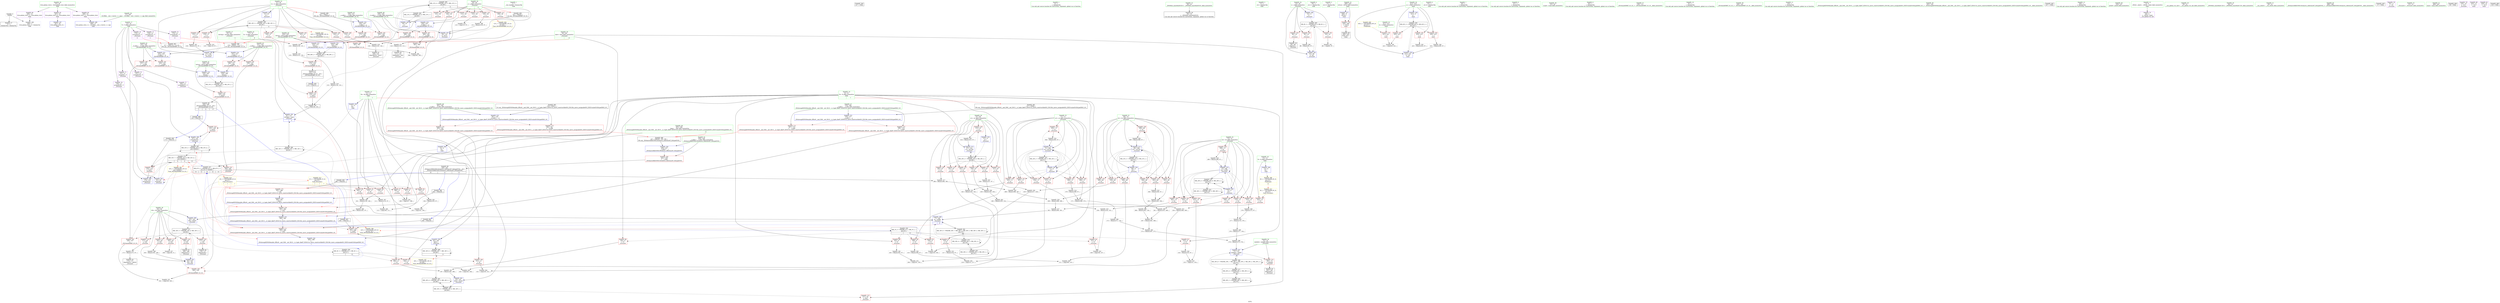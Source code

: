 digraph "SVFG" {
	label="SVFG";

	Node0x55f95b0487a0 [shape=record,color=grey,label="{NodeID: 0\nNullPtr}"];
	Node0x55f95b0487a0 -> Node0x55f95b0764a0[style=solid];
	Node0x55f95b0487a0 -> Node0x55f95b07e1e0[style=solid];
	Node0x55f95b09c620 [shape=record,color=black,label="{NodeID: 360\nMR_12V_4 = PHI(MR_12V_5, MR_12V_3, )\npts\{60 \}\n|{|<s9>4}}"];
	Node0x55f95b09c620 -> Node0x55f95b0758d0[style=dashed];
	Node0x55f95b09c620 -> Node0x55f95b0759a0[style=dashed];
	Node0x55f95b09c620 -> Node0x55f95b075a70[style=dashed];
	Node0x55f95b09c620 -> Node0x55f95b075b40[style=dashed];
	Node0x55f95b09c620 -> Node0x55f95b075c10[style=dashed];
	Node0x55f95b09c620 -> Node0x55f95b07a5a0[style=dashed];
	Node0x55f95b09c620 -> Node0x55f95b07c2e0[style=dashed];
	Node0x55f95b09c620 -> Node0x55f95b078950[style=dashed];
	Node0x55f95b09c620 -> Node0x55f95b09df20[style=dashed];
	Node0x55f95b09c620:s9 -> Node0x55f95b09ae20[style=dashed,color=red];
	Node0x55f95b0786e0 [shape=record,color=blue,label="{NodeID: 194\n59\<--97\nj\<--\n_Z5scasev\n}"];
	Node0x55f95b0786e0 -> Node0x55f95b09c620[style=dashed];
	Node0x55f95b0758d0 [shape=record,color=red,label="{NodeID: 111\n109\<--59\n\<--j\n_Z5scasev\n}"];
	Node0x55f95b0758d0 -> Node0x55f95b08ae00[style=solid];
	Node0x55f95b073b70 [shape=record,color=green,label="{NodeID: 28\n63\<--64\ni26\<--i26_field_insensitive\n_Z5scasev\n}"];
	Node0x55f95b073b70 -> Node0x55f95b07a670[style=solid];
	Node0x55f95b073b70 -> Node0x55f95b07a740[style=solid];
	Node0x55f95b073b70 -> Node0x55f95b07a810[style=solid];
	Node0x55f95b073b70 -> Node0x55f95b07a8e0[style=solid];
	Node0x55f95b073b70 -> Node0x55f95b07a9b0[style=solid];
	Node0x55f95b073b70 -> Node0x55f95b078af0[style=solid];
	Node0x55f95b073b70 -> Node0x55f95b078c90[style=solid];
	Node0x55f95b087980 [shape=record,color=grey,label="{NodeID: 305\n260 = Binary(259, 134, )\n}"];
	Node0x55f95b087980 -> Node0x55f95b086300[style=solid];
	Node0x55f95b080cf0 [shape=record,color=blue,label="{NodeID: 222\n379\<--377\n__a.addr\<--__a\n_ZSt4swapIiENSt9enable_ifIXsr6__and_ISt6__not_ISt15__is_tuple_likeIT_EESt21is_move_constructibleIS3_ESt18is_move_assignableIS3_EEE5valueEvE4typeERS3_SC_\n}"];
	Node0x55f95b080cf0 -> Node0x55f95b07d250[style=dashed];
	Node0x55f95b080cf0 -> Node0x55f95b07d320[style=dashed];
	Node0x55f95b07b850 [shape=record,color=red,label="{NodeID: 139\n242\<--71\n\<--a2\n_Z5scasev\n}"];
	Node0x55f95b07b850 -> Node0x55f95b089300[style=solid];
	Node0x55f95b0763a0 [shape=record,color=green,label="{NodeID: 56\n27\<--443\n_GLOBAL__sub_I_voover_2_1.cpp\<--_GLOBAL__sub_I_voover_2_1.cpp_field_insensitive\n}"];
	Node0x55f95b0763a0 -> Node0x55f95b07e0e0[style=solid];
	Node0x55f95b0c8990 [shape=record,color=black,label="{NodeID: 499\n175 = PHI(326, )\n}"];
	Node0x55f95b0c8990 -> Node0x55f95b07c480[style=solid];
	Node0x55f95b08a380 [shape=record,color=grey,label="{NodeID: 333\n120 = cmp(119, 97, )\n}"];
	Node0x55f95b07cf10 [shape=record,color=red,label="{NodeID: 167\n364\<--358\n\<--__b.addr\n_ZSt3maxIiERKT_S2_S2_\n}"];
	Node0x55f95b07cf10 -> Node0x55f95b07d180[style=solid];
	Node0x55f95b077b50 [shape=record,color=purple,label="{NodeID: 84\n449\<--25\nllvm.global_ctors_2\<--llvm.global_ctors\nGlob }"];
	Node0x55f95b077b50 -> Node0x55f95b07e1e0[style=solid];
	Node0x55f95b06f9d0 [shape=record,color=green,label="{NodeID: 1\n7\<--1\n__dso_handle\<--dummyObj\nGlob }"];
	Node0x55f95b0787b0 [shape=record,color=blue,label="{NodeID: 195\n61\<--137\nref.tmp\<--cond\n_Z5scasev\n|{|<s3>5}}"];
	Node0x55f95b0787b0 -> Node0x55f95b07c3b0[style=dashed];
	Node0x55f95b0787b0 -> Node0x55f95b0787b0[style=dashed];
	Node0x55f95b0787b0 -> Node0x55f95b09e420[style=dashed];
	Node0x55f95b0787b0:s3 -> Node0x55f95b0a8e90[style=dashed,color=red];
	Node0x55f95b0759a0 [shape=record,color=red,label="{NodeID: 112\n115\<--59\n\<--j\n_Z5scasev\n}"];
	Node0x55f95b0759a0 -> Node0x55f95b088280[style=solid];
	Node0x55f95b073c40 [shape=record,color=green,label="{NodeID: 29\n65\<--66\nbest\<--best_field_insensitive\n_Z5scasev\n|{|<s3>8}}"];
	Node0x55f95b073c40 -> Node0x55f95b07aa80[style=solid];
	Node0x55f95b073c40 -> Node0x55f95b078d60[style=solid];
	Node0x55f95b073c40 -> Node0x55f95b079310[style=solid];
	Node0x55f95b073c40:s3 -> Node0x55f95b0c7660[style=solid,color=red];
	Node0x55f95b087b00 [shape=record,color=grey,label="{NodeID: 306\n259 = Binary(256, 258, )\n}"];
	Node0x55f95b087b00 -> Node0x55f95b087980[style=solid];
	Node0x55f95b080dc0 [shape=record,color=blue,label="{NodeID: 223\n381\<--378\n__b.addr\<--__b\n_ZSt4swapIiENSt9enable_ifIXsr6__and_ISt6__not_ISt15__is_tuple_likeIT_EESt21is_move_constructibleIS3_ESt18is_move_assignableIS3_EEE5valueEvE4typeERS3_SC_\n}"];
	Node0x55f95b080dc0 -> Node0x55f95b07d3f0[style=dashed];
	Node0x55f95b080dc0 -> Node0x55f95b07d4c0[style=dashed];
	Node0x55f95b07b920 [shape=record,color=red,label="{NodeID: 140\n268\<--71\n\<--a2\n_Z5scasev\n}"];
	Node0x55f95b07b920 -> Node0x55f95b088580[style=solid];
	Node0x55f95b0764a0 [shape=record,color=black,label="{NodeID: 57\n2\<--3\ndummyVal\<--dummyVal\n}"];
	Node0x55f95b0c8b00 [shape=record,color=black,label="{NodeID: 500\n417 = PHI()\n}"];
	Node0x55f95b08a500 [shape=record,color=grey,label="{NodeID: 334\n189 = cmp(187, 188, )\n}"];
	Node0x55f95b07cfe0 [shape=record,color=red,label="{NodeID: 168\n368\<--358\n\<--__b.addr\n_ZSt3maxIiERKT_S2_S2_\n}"];
	Node0x55f95b07cfe0 -> Node0x55f95b080b50[style=solid];
	Node0x55f95b077c50 [shape=record,color=red,label="{NodeID: 85\n103\<--8\n\<--N\n_Z5scasev\n}"];
	Node0x55f95b077c50 -> Node0x55f95b087500[style=solid];
	Node0x55f95b06fa60 [shape=record,color=green,label="{NodeID: 2\n9\<--1\n\<--dummyObj\nCan only get source location for instruction, argument, global var or function.}"];
	Node0x55f95b09d020 [shape=record,color=black,label="{NodeID: 362\nMR_32V_5 = PHI(MR_32V_6, MR_32V_4, )\npts\{160000 \}\n|{|<s4>5}}"];
	Node0x55f95b09d020 -> Node0x55f95b07c3b0[style=dashed];
	Node0x55f95b09d020 -> Node0x55f95b078880[style=dashed];
	Node0x55f95b09d020 -> Node0x55f95b09d020[style=dashed];
	Node0x55f95b09d020 -> Node0x55f95b0a0720[style=dashed];
	Node0x55f95b09d020:s4 -> Node0x55f95b0a8db0[style=dashed,color=red];
	Node0x55f95b078880 [shape=record,color=blue,label="{NodeID: 196\n147\<--142\narrayidx19\<--\n_Z5scasev\n}"];
	Node0x55f95b078880 -> Node0x55f95b09d020[style=dashed];
	Node0x55f95b075a70 [shape=record,color=red,label="{NodeID: 113\n122\<--59\n\<--j\n_Z5scasev\n}"];
	Node0x55f95b075a70 -> Node0x55f95b08a680[style=solid];
	Node0x55f95b073d10 [shape=record,color=green,label="{NodeID: 30\n67\<--68\na1\<--a1_field_insensitive\n_Z5scasev\n}"];
	Node0x55f95b073d10 -> Node0x55f95b07ab50[style=solid];
	Node0x55f95b073d10 -> Node0x55f95b07ac20[style=solid];
	Node0x55f95b073d10 -> Node0x55f95b07acf0[style=solid];
	Node0x55f95b073d10 -> Node0x55f95b07adc0[style=solid];
	Node0x55f95b073d10 -> Node0x55f95b07ae90[style=solid];
	Node0x55f95b073d10 -> Node0x55f95b07af60[style=solid];
	Node0x55f95b073d10 -> Node0x55f95b07b030[style=solid];
	Node0x55f95b073d10 -> Node0x55f95b078e30[style=solid];
	Node0x55f95b073d10 -> Node0x55f95b0805a0[style=solid];
	Node0x55f95b087c80 [shape=record,color=grey,label="{NodeID: 307\n258 = Binary(257, 97, )\n}"];
	Node0x55f95b087c80 -> Node0x55f95b087b00[style=solid];
	Node0x55f95b080e90 [shape=record,color=blue,label="{NodeID: 224\n383\<--391\n__tmp\<--\n_ZSt4swapIiENSt9enable_ifIXsr6__and_ISt6__not_ISt15__is_tuple_likeIT_EESt21is_move_constructibleIS3_ESt18is_move_assignableIS3_EEE5valueEvE4typeERS3_SC_\n}"];
	Node0x55f95b080e90 -> Node0x55f95b07d660[style=dashed];
	Node0x55f95b080e90 -> Node0x55f95b07d730[style=dashed];
	Node0x55f95b07b9f0 [shape=record,color=red,label="{NodeID: 141\n269\<--71\n\<--a2\n_Z5scasev\n}"];
	Node0x55f95b07b9f0 -> Node0x55f95b088700[style=solid];
	Node0x55f95b0765a0 [shape=record,color=black,label="{NodeID: 58\n38\<--39\n\<--_ZNSt8ios_base4InitD1Ev\nCan only get source location for instruction, argument, global var or function.}"];
	Node0x55f95b08a680 [shape=record,color=grey,label="{NodeID: 335\n123 = cmp(122, 97, )\n}"];
	Node0x55f95b07d0b0 [shape=record,color=red,label="{NodeID: 169\n363\<--362\n\<--\n_ZSt3maxIiERKT_S2_S2_\n}"];
	Node0x55f95b07d0b0 -> Node0x55f95b08b700[style=solid];
	Node0x55f95b077d20 [shape=record,color=red,label="{NodeID: 86\n159\<--8\n\<--N\n_Z5scasev\n}"];
	Node0x55f95b077d20 -> Node0x55f95b085b80[style=solid];
	Node0x55f95b05cc80 [shape=record,color=green,label="{NodeID: 3\n17\<--1\n.str\<--dummyObj\nGlob }"];
	Node0x55f95b09d520 [shape=record,color=black,label="{NodeID: 363\nMR_46V_3 = PHI(MR_46V_4, MR_46V_2, )\npts\{355 \}\n}"];
	Node0x55f95b09d520 -> Node0x55f95b07cca0[style=dashed];
	Node0x55f95b078950 [shape=record,color=blue,label="{NodeID: 197\n59\<--151\nj\<--inc21\n_Z5scasev\n}"];
	Node0x55f95b078950 -> Node0x55f95b09c620[style=dashed];
	Node0x55f95b075b40 [shape=record,color=red,label="{NodeID: 114\n131\<--59\n\<--j\n_Z5scasev\n}"];
	Node0x55f95b075b40 -> Node0x55f95b089000[style=solid];
	Node0x55f95b073de0 [shape=record,color=green,label="{NodeID: 31\n69\<--70\nb1\<--b1_field_insensitive\n_Z5scasev\n}"];
	Node0x55f95b073de0 -> Node0x55f95b07b100[style=solid];
	Node0x55f95b073de0 -> Node0x55f95b07b1d0[style=solid];
	Node0x55f95b073de0 -> Node0x55f95b07b2a0[style=solid];
	Node0x55f95b073de0 -> Node0x55f95b07b370[style=solid];
	Node0x55f95b073de0 -> Node0x55f95b07b440[style=solid];
	Node0x55f95b073de0 -> Node0x55f95b07b510[style=solid];
	Node0x55f95b073de0 -> Node0x55f95b07b5e0[style=solid];
	Node0x55f95b073de0 -> Node0x55f95b078f00[style=solid];
	Node0x55f95b073de0 -> Node0x55f95b0804d0[style=solid];
	Node0x55f95b087e00 [shape=record,color=grey,label="{NodeID: 308\n266 = Binary(265, 134, )\n}"];
	Node0x55f95b087e00 -> Node0x55f95b088880[style=solid];
	Node0x55f95b080f60 [shape=record,color=blue,label="{NodeID: 225\n396\<--395\n\<--\n_ZSt4swapIiENSt9enable_ifIXsr6__and_ISt6__not_ISt15__is_tuple_likeIT_EESt21is_move_constructibleIS3_ESt18is_move_assignableIS3_EEE5valueEvE4typeERS3_SC_\n|{|<s1>7}}"];
	Node0x55f95b080f60 -> Node0x55f95b07d730[style=dashed];
	Node0x55f95b080f60:s1 -> Node0x55f95b09c120[style=dashed,color=blue];
	Node0x55f95b07bac0 [shape=record,color=red,label="{NodeID: 142\n287\<--71\n\<--a2\n_Z5scasev\n}"];
	Node0x55f95b07bac0 -> Node0x55f95b085700[style=solid];
	Node0x55f95b0766a0 [shape=record,color=black,label="{NodeID: 59\n90\<--89\nidxprom\<--\n_Z5scasev\n}"];
	Node0x55f95b08a800 [shape=record,color=grey,label="{NodeID: 336\n211 = cmp(208, 210, )\n}"];
	Node0x55f95b07d180 [shape=record,color=red,label="{NodeID: 170\n365\<--364\n\<--\n_ZSt3maxIiERKT_S2_S2_\n}"];
	Node0x55f95b07d180 -> Node0x55f95b08b700[style=solid];
	Node0x55f95b077df0 [shape=record,color=red,label="{NodeID: 87\n187\<--8\n\<--N\n_Z5scasev\n}"];
	Node0x55f95b077df0 -> Node0x55f95b08a500[style=solid];
	Node0x55f95b05cd10 [shape=record,color=green,label="{NodeID: 4\n19\<--1\n.str.1\<--dummyObj\nGlob }"];
	Node0x55f95b09da20 [shape=record,color=black,label="{NodeID: 364\nMR_10V_3 = PHI(MR_10V_4, MR_10V_2, )\npts\{58 \}\n|{|<s8>4}}"];
	Node0x55f95b09da20 -> Node0x55f95b0753f0[style=dashed];
	Node0x55f95b09da20 -> Node0x55f95b0754c0[style=dashed];
	Node0x55f95b09da20 -> Node0x55f95b075590[style=dashed];
	Node0x55f95b09da20 -> Node0x55f95b075660[style=dashed];
	Node0x55f95b09da20 -> Node0x55f95b075730[style=dashed];
	Node0x55f95b09da20 -> Node0x55f95b075800[style=dashed];
	Node0x55f95b09da20 -> Node0x55f95b07c2e0[style=dashed];
	Node0x55f95b09da20 -> Node0x55f95b078a20[style=dashed];
	Node0x55f95b09da20:s8 -> Node0x55f95b0a9510[style=dashed,color=red];
	Node0x55f95b085160 [shape=record,color=black,label="{NodeID: 281\n137 = PHI(128, 135, )\n}"];
	Node0x55f95b085160 -> Node0x55f95b0787b0[style=solid];
	Node0x55f95b078a20 [shape=record,color=blue,label="{NodeID: 198\n57\<--156\ni1\<--inc24\n_Z5scasev\n}"];
	Node0x55f95b078a20 -> Node0x55f95b09da20[style=dashed];
	Node0x55f95b075c10 [shape=record,color=red,label="{NodeID: 115\n144\<--59\n\<--j\n_Z5scasev\n}"];
	Node0x55f95b075c10 -> Node0x55f95b088d00[style=solid];
	Node0x55f95b073eb0 [shape=record,color=green,label="{NodeID: 32\n71\<--72\na2\<--a2_field_insensitive\n_Z5scasev\n}"];
	Node0x55f95b073eb0 -> Node0x55f95b07b6b0[style=solid];
	Node0x55f95b073eb0 -> Node0x55f95b07b780[style=solid];
	Node0x55f95b073eb0 -> Node0x55f95b07b850[style=solid];
	Node0x55f95b073eb0 -> Node0x55f95b07b920[style=solid];
	Node0x55f95b073eb0 -> Node0x55f95b07b9f0[style=solid];
	Node0x55f95b073eb0 -> Node0x55f95b07bac0[style=solid];
	Node0x55f95b073eb0 -> Node0x55f95b07bb90[style=solid];
	Node0x55f95b073eb0 -> Node0x55f95b078fd0[style=solid];
	Node0x55f95b073eb0 -> Node0x55f95b0794b0[style=solid];
	Node0x55f95b087f80 [shape=record,color=grey,label="{NodeID: 309\n265 = Binary(262, 264, )\n}"];
	Node0x55f95b087f80 -> Node0x55f95b087e00[style=solid];
	Node0x55f95b081030 [shape=record,color=blue,label="{NodeID: 226\n400\<--399\n\<--\n_ZSt4swapIiENSt9enable_ifIXsr6__and_ISt6__not_ISt15__is_tuple_likeIT_EESt21is_move_constructibleIS3_ESt18is_move_assignableIS3_EEE5valueEvE4typeERS3_SC_\n|{<s0>7}}"];
	Node0x55f95b081030:s0 -> Node0x55f95b09bc20[style=dashed,color=blue];
	Node0x55f95b07bb90 [shape=record,color=red,label="{NodeID: 143\n303\<--71\n\<--a2\n_Z5scasev\n}"];
	Node0x55f95b07bb90 -> Node0x55f95b089600[style=solid];
	Node0x55f95b076770 [shape=record,color=black,label="{NodeID: 60\n117\<--116\nidxprom9\<--mul\n_Z5scasev\n}"];
	Node0x55f95b08a980 [shape=record,color=grey,label="{NodeID: 337\n166 = cmp(165, 9, )\n}"];
	Node0x55f95b07d250 [shape=record,color=red,label="{NodeID: 171\n387\<--379\n\<--__a.addr\n_ZSt4swapIiENSt9enable_ifIXsr6__and_ISt6__not_ISt15__is_tuple_likeIT_EESt21is_move_constructibleIS3_ESt18is_move_assignableIS3_EEE5valueEvE4typeERS3_SC_\n|{<s0>10}}"];
	Node0x55f95b07d250:s0 -> Node0x55f95b0c73b0[style=solid,color=red];
	Node0x55f95b077ec0 [shape=record,color=red,label="{NodeID: 88\n195\<--8\n\<--N\n_Z5scasev\n}"];
	Node0x55f95b077ec0 -> Node0x55f95b086480[style=solid];
	Node0x55f95b05cda0 [shape=record,color=green,label="{NodeID: 5\n21\<--1\n.str.2\<--dummyObj\nGlob }"];
	Node0x55f95b09df20 [shape=record,color=black,label="{NodeID: 365\nMR_12V_2 = PHI(MR_12V_4, MR_12V_1, )\npts\{60 \}\n}"];
	Node0x55f95b09df20 -> Node0x55f95b0786e0[style=dashed];
	Node0x55f95b085700 [shape=record,color=grey,label="{NodeID: 282\n288 = Binary(286, 287, )\n}"];
	Node0x55f95b085700 -> Node0x55f95b089d80[style=solid];
	Node0x55f95b078af0 [shape=record,color=blue,label="{NodeID: 199\n63\<--162\ni26\<--sub28\n_Z5scasev\n}"];
	Node0x55f95b078af0 -> Node0x55f95b0a0220[style=dashed];
	Node0x55f95b07a5a0 [shape=record,color=red,label="{NodeID: 116\n150\<--59\n\<--j\n_Z5scasev\n}"];
	Node0x55f95b07a5a0 -> Node0x55f95b086000[style=solid];
	Node0x55f95b073f80 [shape=record,color=green,label="{NodeID: 33\n73\<--74\nb2\<--b2_field_insensitive\n_Z5scasev\n}"];
	Node0x55f95b073f80 -> Node0x55f95b07bc60[style=solid];
	Node0x55f95b073f80 -> Node0x55f95b07bd30[style=solid];
	Node0x55f95b073f80 -> Node0x55f95b07be00[style=solid];
	Node0x55f95b073f80 -> Node0x55f95b07bed0[style=solid];
	Node0x55f95b073f80 -> Node0x55f95b07bfa0[style=solid];
	Node0x55f95b073f80 -> Node0x55f95b07c070[style=solid];
	Node0x55f95b073f80 -> Node0x55f95b07c140[style=solid];
	Node0x55f95b073f80 -> Node0x55f95b0790a0[style=solid];
	Node0x55f95b073f80 -> Node0x55f95b0793e0[style=solid];
	Node0x55f95b088100 [shape=record,color=grey,label="{NodeID: 310\n264 = Binary(263, 97, )\n}"];
	Node0x55f95b088100 -> Node0x55f95b087f80[style=solid];
	Node0x55f95b081100 [shape=record,color=blue,label="{NodeID: 227\n409\<--9\nretval\<--\nmain\n}"];
	Node0x55f95b081100 -> Node0x55f95b07d800[style=dashed];
	Node0x55f95b07bc60 [shape=record,color=red,label="{NodeID: 144\n222\<--73\n\<--b2\n_Z5scasev\n}"];
	Node0x55f95b07bc60 -> Node0x55f95b08b880[style=solid];
	Node0x55f95b076840 [shape=record,color=black,label="{NodeID: 61\n146\<--145\nidxprom18\<--mul17\n_Z5scasev\n}"];
	Node0x55f95b08ab00 [shape=record,color=grey,label="{NodeID: 338\n422 = cmp(420, 421, )\n}"];
	Node0x55f95b07d320 [shape=record,color=red,label="{NodeID: 172\n396\<--379\n\<--__a.addr\n_ZSt4swapIiENSt9enable_ifIXsr6__and_ISt6__not_ISt15__is_tuple_likeIT_EESt21is_move_constructibleIS3_ESt18is_move_assignableIS3_EEE5valueEvE4typeERS3_SC_\n}"];
	Node0x55f95b07d320 -> Node0x55f95b080f60[style=solid];
	Node0x55f95b077f90 [shape=record,color=red,label="{NodeID: 89\n202\<--8\n\<--N\n_Z5scasev\n}"];
	Node0x55f95b077f90 -> Node0x55f95b086600[style=solid];
	Node0x55f95b05ce30 [shape=record,color=green,label="{NodeID: 6\n23\<--1\n.str.3\<--dummyObj\nGlob }"];
	Node0x55f95b09e420 [shape=record,color=black,label="{NodeID: 366\nMR_14V_2 = PHI(MR_14V_3, MR_14V_1, )\npts\{62 \}\n}"];
	Node0x55f95b09e420 -> Node0x55f95b07c480[style=dashed];
	Node0x55f95b09e420 -> Node0x55f95b07c620[style=dashed];
	Node0x55f95b09e420 -> Node0x55f95b0787b0[style=dashed];
	Node0x55f95b09e420 -> Node0x55f95b09e420[style=dashed];
	Node0x55f95b085880 [shape=record,color=grey,label="{NodeID: 283\n210 = Binary(209, 97, )\n}"];
	Node0x55f95b085880 -> Node0x55f95b08a800[style=solid];
	Node0x55f95b078bc0 [shape=record,color=blue,label="{NodeID: 200\n179\<--176\narrayidx39\<--\n_Z5scasev\n}"];
	Node0x55f95b078bc0 -> Node0x55f95b0a0720[style=dashed];
	Node0x55f95b07a670 [shape=record,color=red,label="{NodeID: 117\n165\<--63\n\<--i26\n_Z5scasev\n}"];
	Node0x55f95b07a670 -> Node0x55f95b08a980[style=solid];
	Node0x55f95b074050 [shape=record,color=green,label="{NodeID: 34\n75\<--76\nneeded\<--needed_field_insensitive\n_Z5scasev\n}"];
	Node0x55f95b074050 -> Node0x55f95b07c210[style=solid];
	Node0x55f95b074050 -> Node0x55f95b079170[style=solid];
	Node0x55f95b088280 [shape=record,color=grey,label="{NodeID: 311\n116 = Binary(114, 115, )\n}"];
	Node0x55f95b088280 -> Node0x55f95b076770[style=solid];
	Node0x55f95b0811d0 [shape=record,color=blue,label="{NodeID: 228\n413\<--9\nz\<--\nmain\n}"];
	Node0x55f95b0811d0 -> Node0x55f95b09b600[style=dashed];
	Node0x55f95b07bd30 [shape=record,color=red,label="{NodeID: 145\n235\<--73\n\<--b2\n_Z5scasev\n}"];
	Node0x55f95b07bd30 -> Node0x55f95b088a00[style=solid];
	Node0x55f95b076910 [shape=record,color=black,label="{NodeID: 62\n169\<--168\nidxprom32\<--\n_Z5scasev\n}"];
	Node0x55f95b08ac80 [shape=record,color=grey,label="{NodeID: 339\n105 = cmp(102, 104, )\n}"];
	Node0x55f95b07d3f0 [shape=record,color=red,label="{NodeID: 173\n393\<--381\n\<--__b.addr\n_ZSt4swapIiENSt9enable_ifIXsr6__and_ISt6__not_ISt15__is_tuple_likeIT_EESt21is_move_constructibleIS3_ESt18is_move_assignableIS3_EEE5valueEvE4typeERS3_SC_\n|{<s0>11}}"];
	Node0x55f95b07d3f0:s0 -> Node0x55f95b0c73b0[style=solid,color=red];
	Node0x55f95b078060 [shape=record,color=red,label="{NodeID: 90\n209\<--8\n\<--N\n_Z5scasev\n}"];
	Node0x55f95b078060 -> Node0x55f95b085880[style=solid];
	Node0x55f95b05d670 [shape=record,color=green,label="{NodeID: 7\n26\<--1\n\<--dummyObj\nCan only get source location for instruction, argument, global var or function.}"];
	Node0x55f95b085a00 [shape=record,color=grey,label="{NodeID: 284\n431 = Binary(430, 97, )\n}"];
	Node0x55f95b085a00 -> Node0x55f95b0812a0[style=solid];
	Node0x55f95b078c90 [shape=record,color=blue,label="{NodeID: 201\n63\<--183\ni26\<--dec\n_Z5scasev\n}"];
	Node0x55f95b078c90 -> Node0x55f95b0a0220[style=dashed];
	Node0x55f95b07a740 [shape=record,color=red,label="{NodeID: 118\n168\<--63\n\<--i26\n_Z5scasev\n}"];
	Node0x55f95b07a740 -> Node0x55f95b076910[style=solid];
	Node0x55f95b074120 [shape=record,color=green,label="{NodeID: 35\n77\<--78\nX\<--X_field_insensitive\n_Z5scasev\n|{|<s1>8}}"];
	Node0x55f95b074120 -> Node0x55f95b079240[style=solid];
	Node0x55f95b074120:s1 -> Node0x55f95b0c7820[style=solid,color=red];
	Node0x55f95b0a8db0 [shape=record,color=yellow,style=double,label="{NodeID: 395\n32V_1 = ENCHI(MR_32V_0)\npts\{160000 \}\nFun[_ZSt3minIiERKT_S2_S2_]}"];
	Node0x55f95b0a8db0 -> Node0x55f95b07cb00[style=dashed];
	Node0x55f95b0a8db0 -> Node0x55f95b07cbd0[style=dashed];
	Node0x55f95b088400 [shape=record,color=grey,label="{NodeID: 312\n172 = Binary(171, 97, )\n}"];
	Node0x55f95b088400 -> Node0x55f95b0769e0[style=solid];
	Node0x55f95b0812a0 [shape=record,color=blue,label="{NodeID: 229\n413\<--431\nz\<--inc\nmain\n}"];
	Node0x55f95b0812a0 -> Node0x55f95b09b600[style=dashed];
	Node0x55f95b07be00 [shape=record,color=red,label="{NodeID: 146\n249\<--73\n\<--b2\n_Z5scasev\n}"];
	Node0x55f95b07be00 -> Node0x55f95b089480[style=solid];
	Node0x55f95b0769e0 [shape=record,color=black,label="{NodeID: 63\n173\<--172\nidxprom35\<--add34\n_Z5scasev\n}"];
	Node0x55f95b08ae00 [shape=record,color=grey,label="{NodeID: 340\n112 = cmp(109, 111, )\n}"];
	Node0x55f95b07d4c0 [shape=record,color=red,label="{NodeID: 174\n400\<--381\n\<--__b.addr\n_ZSt4swapIiENSt9enable_ifIXsr6__and_ISt6__not_ISt15__is_tuple_likeIT_EESt21is_move_constructibleIS3_ESt18is_move_assignableIS3_EEE5valueEvE4typeERS3_SC_\n}"];
	Node0x55f95b07d4c0 -> Node0x55f95b081030[style=solid];
	Node0x55f95b078130 [shape=record,color=red,label="{NodeID: 91\n216\<--8\n\<--N\n_Z5scasev\n}"];
	Node0x55f95b078130 -> Node0x55f95b089780[style=solid];
	Node0x55f95b05d730 [shape=record,color=green,label="{NodeID: 8\n87\<--1\n\<--dummyObj\nCan only get source location for instruction, argument, global var or function.}"];
	Node0x55f95b09ee20 [shape=record,color=black,label="{NodeID: 368\nMR_18V_6 = PHI(MR_18V_7, MR_18V_5, )\npts\{66 \}\n|{|<s4>8}}"];
	Node0x55f95b09ee20 -> Node0x55f95b07c620[style=dashed];
	Node0x55f95b09ee20 -> Node0x55f95b079310[style=dashed];
	Node0x55f95b09ee20 -> Node0x55f95b09ee20[style=dashed];
	Node0x55f95b09ee20 -> Node0x55f95b07ed90[style=dashed];
	Node0x55f95b09ee20:s4 -> Node0x55f95b0a8f70[style=dashed,color=red];
	Node0x55f95b085b80 [shape=record,color=grey,label="{NodeID: 285\n161 = Binary(159, 160, )\n}"];
	Node0x55f95b085b80 -> Node0x55f95b085d00[style=solid];
	Node0x55f95b078d60 [shape=record,color=blue,label="{NodeID: 202\n65\<--197\nbest\<--mul43\n_Z5scasev\n}"];
	Node0x55f95b078d60 -> Node0x55f95b098af0[style=dashed];
	Node0x55f95b07a810 [shape=record,color=red,label="{NodeID: 119\n171\<--63\n\<--i26\n_Z5scasev\n}"];
	Node0x55f95b07a810 -> Node0x55f95b088400[style=solid];
	Node0x55f95b0741f0 [shape=record,color=green,label="{NodeID: 36\n81\<--82\nscanf\<--scanf_field_insensitive\n}"];
	Node0x55f95b0a8e90 [shape=record,color=yellow,style=double,label="{NodeID: 396\n42V_1 = ENCHI(MR_42V_0)\npts\{62 78 \}\nFun[_ZSt3minIiERKT_S2_S2_]}"];
	Node0x55f95b0a8e90 -> Node0x55f95b07cb00[style=dashed];
	Node0x55f95b088580 [shape=record,color=grey,label="{NodeID: 313\n271 = Binary(268, 270, )\n}"];
	Node0x55f95b088580 -> Node0x55f95b086c00[style=solid];
	Node0x55f95b081370 [shape=record,color=blue,label="{NodeID: 230\n438\<--437\n__t.addr\<--__t\n_ZSt4moveIRiEONSt16remove_referenceIT_E4typeEOS2_\n}"];
	Node0x55f95b081370 -> Node0x55f95b07dc10[style=dashed];
	Node0x55f95b07bed0 [shape=record,color=red,label="{NodeID: 147\n274\<--73\n\<--b2\n_Z5scasev\n}"];
	Node0x55f95b07bed0 -> Node0x55f95b087380[style=solid];
	Node0x55f95b076ab0 [shape=record,color=black,label="{NodeID: 64\n178\<--177\nidxprom38\<--\n_Z5scasev\n}"];
	Node0x55f95b08af80 [shape=record,color=grey,label="{NodeID: 341\n86 = cmp(85, 87, )\n}"];
	Node0x55f95b07d590 [shape=record,color=red,label="{NodeID: 175\n391\<--388\n\<--call\n_ZSt4swapIiENSt9enable_ifIXsr6__and_ISt6__not_ISt15__is_tuple_likeIT_EESt21is_move_constructibleIS3_ESt18is_move_assignableIS3_EEE5valueEvE4typeERS3_SC_\n}"];
	Node0x55f95b07d590 -> Node0x55f95b080e90[style=solid];
	Node0x55f95b078200 [shape=record,color=red,label="{NodeID: 92\n223\<--8\n\<--N\n_Z5scasev\n}"];
	Node0x55f95b078200 -> Node0x55f95b089c00[style=solid];
	Node0x55f95b05d7f0 [shape=record,color=green,label="{NodeID: 9\n93\<--1\n\<--dummyObj\nCan only get source location for instruction, argument, global var or function.}"];
	Node0x55f95b085d00 [shape=record,color=grey,label="{NodeID: 286\n162 = Binary(161, 97, )\n}"];
	Node0x55f95b085d00 -> Node0x55f95b078af0[style=solid];
	Node0x55f95b078e30 [shape=record,color=blue,label="{NodeID: 203\n67\<--9\na1\<--\n_Z5scasev\n}"];
	Node0x55f95b078e30 -> Node0x55f95b098ff0[style=dashed];
	Node0x55f95b07a8e0 [shape=record,color=red,label="{NodeID: 120\n177\<--63\n\<--i26\n_Z5scasev\n}"];
	Node0x55f95b07a8e0 -> Node0x55f95b076ab0[style=solid];
	Node0x55f95b0742f0 [shape=record,color=green,label="{NodeID: 37\n126\<--127\n_ZSt3maxIiERKT_S2_S2_\<--_ZSt3maxIiERKT_S2_S2__field_insensitive\n}"];
	Node0x55f95b0a8f70 [shape=record,color=yellow,style=double,label="{NodeID: 397\n18V_1 = ENCHI(MR_18V_0)\npts\{66 \}\nFun[_ZSt3minIiERKT_S2_S2_]}"];
	Node0x55f95b0a8f70 -> Node0x55f95b07cbd0[style=dashed];
	Node0x55f95b088700 [shape=record,color=grey,label="{NodeID: 314\n270 = Binary(269, 97, )\n}"];
	Node0x55f95b088700 -> Node0x55f95b088580[style=solid];
	Node0x55f95b07bfa0 [shape=record,color=red,label="{NodeID: 148\n275\<--73\n\<--b2\n_Z5scasev\n}"];
	Node0x55f95b07bfa0 -> Node0x55f95b086900[style=solid];
	Node0x55f95b076b80 [shape=record,color=black,label="{NodeID: 65\n282\<--281\nidxprom91\<--\n_Z5scasev\n}"];
	Node0x55f95b08b100 [shape=record,color=grey,label="{NodeID: 342\n238 = cmp(236, 237, )\n}"];
	Node0x55f95b07d660 [shape=record,color=red,label="{NodeID: 176\n395\<--394\n\<--call1\n_ZSt4swapIiENSt9enable_ifIXsr6__and_ISt6__not_ISt15__is_tuple_likeIT_EESt21is_move_constructibleIS3_ESt18is_move_assignableIS3_EEE5valueEvE4typeERS3_SC_\n}"];
	Node0x55f95b07d660 -> Node0x55f95b080f60[style=solid];
	Node0x55f95b0782d0 [shape=record,color=red,label="{NodeID: 93\n230\<--8\n\<--N\n_Z5scasev\n}"];
	Node0x55f95b0782d0 -> Node0x55f95b08ba00[style=solid];
	Node0x55f95b05d8b0 [shape=record,color=green,label="{NodeID: 10\n97\<--1\n\<--dummyObj\nCan only get source location for instruction, argument, global var or function.}"];
	Node0x55f95b085e80 [shape=record,color=grey,label="{NodeID: 287\n156 = Binary(155, 97, )\n}"];
	Node0x55f95b085e80 -> Node0x55f95b078a20[style=solid];
	Node0x55f95b078f00 [shape=record,color=blue,label="{NodeID: 204\n69\<--9\nb1\<--\n_Z5scasev\n}"];
	Node0x55f95b078f00 -> Node0x55f95b07b100[style=dashed];
	Node0x55f95b078f00 -> Node0x55f95b07b1d0[style=dashed];
	Node0x55f95b078f00 -> Node0x55f95b07b2a0[style=dashed];
	Node0x55f95b078f00 -> Node0x55f95b07b370[style=dashed];
	Node0x55f95b078f00 -> Node0x55f95b07b440[style=dashed];
	Node0x55f95b078f00 -> Node0x55f95b07b510[style=dashed];
	Node0x55f95b078f00 -> Node0x55f95b07b5e0[style=dashed];
	Node0x55f95b078f00 -> Node0x55f95b0804d0[style=dashed];
	Node0x55f95b078f00 -> Node0x55f95b0994f0[style=dashed];
	Node0x55f95b07a9b0 [shape=record,color=red,label="{NodeID: 121\n182\<--63\n\<--i26\n_Z5scasev\n}"];
	Node0x55f95b07a9b0 -> Node0x55f95b086180[style=solid];
	Node0x55f95b0743f0 [shape=record,color=green,label="{NodeID: 38\n140\<--141\n_ZSt3minIiERKT_S2_S2_\<--_ZSt3minIiERKT_S2_S2__field_insensitive\n}"];
	Node0x55f95b0a9050 [shape=record,color=yellow,style=double,label="{NodeID: 398\n6V_1 = ENCHI(MR_6V_0)\npts\{14 \}\nFun[main]|{<s0>15}}"];
	Node0x55f95b0a9050:s0 -> Node0x55f95b0aa820[style=dashed,color=red];
	Node0x55f95b088880 [shape=record,color=grey,label="{NodeID: 315\n267 = Binary(261, 266, )\n}"];
	Node0x55f95b088880 -> Node0x55f95b086a80[style=solid];
	Node0x55f95b07c070 [shape=record,color=red,label="{NodeID: 149\n291\<--73\n\<--b2\n_Z5scasev\n}"];
	Node0x55f95b07c070 -> Node0x55f95b089a80[style=solid];
	Node0x55f95b076c50 [shape=record,color=black,label="{NodeID: 66\n326\<--349\n_ZSt3minIiERKT_S2_S2__ret\<--\n_ZSt3minIiERKT_S2_S2_\n|{<s0>5|<s1>6|<s2>8}}"];
	Node0x55f95b076c50:s0 -> Node0x55f95b0c8640[style=solid,color=blue];
	Node0x55f95b076c50:s1 -> Node0x55f95b0c8990[style=solid,color=blue];
	Node0x55f95b076c50:s2 -> Node0x55f95b0c8780[style=solid,color=blue];
	Node0x55f95b08b280 [shape=record,color=grey,label="{NodeID: 343\n245 = cmp(243, 244, )\n}"];
	Node0x55f95b07d730 [shape=record,color=red,label="{NodeID: 177\n399\<--398\n\<--call2\n_ZSt4swapIiENSt9enable_ifIXsr6__and_ISt6__not_ISt15__is_tuple_likeIT_EESt21is_move_constructibleIS3_ESt18is_move_assignableIS3_EEE5valueEvE4typeERS3_SC_\n}"];
	Node0x55f95b07d730 -> Node0x55f95b081030[style=solid];
	Node0x55f95b0783a0 [shape=record,color=red,label="{NodeID: 94\n237\<--8\n\<--N\n_Z5scasev\n}"];
	Node0x55f95b0783a0 -> Node0x55f95b08b100[style=solid];
	Node0x55f95b05d9b0 [shape=record,color=green,label="{NodeID: 11\n134\<--1\n\<--dummyObj\nCan only get source location for instruction, argument, global var or function.}"];
	Node0x55f95b086000 [shape=record,color=grey,label="{NodeID: 288\n151 = Binary(150, 97, )\n}"];
	Node0x55f95b086000 -> Node0x55f95b078950[style=solid];
	Node0x55f95b078fd0 [shape=record,color=blue,label="{NodeID: 205\n71\<--9\na2\<--\n_Z5scasev\n}"];
	Node0x55f95b078fd0 -> Node0x55f95b07b6b0[style=dashed];
	Node0x55f95b078fd0 -> Node0x55f95b07b780[style=dashed];
	Node0x55f95b078fd0 -> Node0x55f95b07b850[style=dashed];
	Node0x55f95b078fd0 -> Node0x55f95b07b920[style=dashed];
	Node0x55f95b078fd0 -> Node0x55f95b07b9f0[style=dashed];
	Node0x55f95b078fd0 -> Node0x55f95b07bac0[style=dashed];
	Node0x55f95b078fd0 -> Node0x55f95b07bb90[style=dashed];
	Node0x55f95b078fd0 -> Node0x55f95b078fd0[style=dashed];
	Node0x55f95b078fd0 -> Node0x55f95b0794b0[style=dashed];
	Node0x55f95b078fd0 -> Node0x55f95b0999f0[style=dashed];
	Node0x55f95b07aa80 [shape=record,color=red,label="{NodeID: 122\n317\<--65\n\<--best\n_Z5scasev\n}"];
	Node0x55f95b0744f0 [shape=record,color=green,label="{NodeID: 39\n192\<--193\n_ZSt4swapIiENSt9enable_ifIXsr6__and_ISt6__not_ISt15__is_tuple_likeIT_EESt21is_move_constructibleIS3_ESt18is_move_assignableIS3_EEE5valueEvE4typeERS3_SC_\<--_ZSt4swapIiENSt9enable_ifIXsr6__and_ISt6__not_ISt15__is_tuple_likeIT_EESt21is_move_constructibleIS3_ESt18is_move_assignableIS3_EEE5valueEvE4typeERS3_SC__field_insensitive\n}"];
	Node0x55f95b0c5340 [shape=record,color=black,label="{NodeID: 482\n427 = PHI()\n}"];
	Node0x55f95b088a00 [shape=record,color=grey,label="{NodeID: 316\n236 = Binary(234, 235, )\n}"];
	Node0x55f95b088a00 -> Node0x55f95b08b100[style=solid];
	Node0x55f95b07c140 [shape=record,color=red,label="{NodeID: 150\n298\<--73\n\<--b2\n_Z5scasev\n}"];
	Node0x55f95b07c140 -> Node0x55f95b089900[style=solid];
	Node0x55f95b076d20 [shape=record,color=black,label="{NodeID: 67\n351\<--374\n_ZSt3maxIiERKT_S2_S2__ret\<--\n_ZSt3maxIiERKT_S2_S2_\n|{<s0>4}}"];
	Node0x55f95b076d20:s0 -> Node0x55f95b0c8410[style=solid,color=blue];
	Node0x55f95b08b400 [shape=record,color=grey,label="{NodeID: 344\n252 = cmp(250, 251, )\n}"];
	Node0x55f95b07d800 [shape=record,color=red,label="{NodeID: 178\n434\<--409\n\<--retval\nmain\n}"];
	Node0x55f95b07d800 -> Node0x55f95b076df0[style=solid];
	Node0x55f95b078470 [shape=record,color=red,label="{NodeID: 95\n110\<--11\n\<--M\n_Z5scasev\n}"];
	Node0x55f95b078470 -> Node0x55f95b086d80[style=solid];
	Node0x55f95b05dab0 [shape=record,color=green,label="{NodeID: 12\n184\<--1\n\<--dummyObj\nCan only get source location for instruction, argument, global var or function.}"];
	Node0x55f95b0a0220 [shape=record,color=black,label="{NodeID: 372\nMR_16V_3 = PHI(MR_16V_4, MR_16V_2, )\npts\{64 \}\n}"];
	Node0x55f95b0a0220 -> Node0x55f95b07a670[style=dashed];
	Node0x55f95b0a0220 -> Node0x55f95b07a740[style=dashed];
	Node0x55f95b0a0220 -> Node0x55f95b07a810[style=dashed];
	Node0x55f95b0a0220 -> Node0x55f95b07a8e0[style=dashed];
	Node0x55f95b0a0220 -> Node0x55f95b07a9b0[style=dashed];
	Node0x55f95b0a0220 -> Node0x55f95b078c90[style=dashed];
	Node0x55f95b086180 [shape=record,color=grey,label="{NodeID: 289\n183 = Binary(182, 184, )\n}"];
	Node0x55f95b086180 -> Node0x55f95b078c90[style=solid];
	Node0x55f95b0790a0 [shape=record,color=blue,label="{NodeID: 206\n73\<--9\nb2\<--\n_Z5scasev\n}"];
	Node0x55f95b0790a0 -> Node0x55f95b07bc60[style=dashed];
	Node0x55f95b0790a0 -> Node0x55f95b07bd30[style=dashed];
	Node0x55f95b0790a0 -> Node0x55f95b07be00[style=dashed];
	Node0x55f95b0790a0 -> Node0x55f95b07bed0[style=dashed];
	Node0x55f95b0790a0 -> Node0x55f95b07bfa0[style=dashed];
	Node0x55f95b0790a0 -> Node0x55f95b07c070[style=dashed];
	Node0x55f95b0790a0 -> Node0x55f95b07c140[style=dashed];
	Node0x55f95b0790a0 -> Node0x55f95b0793e0[style=dashed];
	Node0x55f95b0790a0 -> Node0x55f95b0a1620[style=dashed];
	Node0x55f95b07ab50 [shape=record,color=red,label="{NodeID: 123\n201\<--67\n\<--a1\n_Z5scasev\n}"];
	Node0x55f95b07ab50 -> Node0x55f95b08a200[style=solid];
	Node0x55f95b0745f0 [shape=record,color=green,label="{NodeID: 40\n320\<--321\nprintf\<--printf_field_insensitive\n}"];
	Node0x55f95b0c5410 [shape=record,color=black,label="{NodeID: 483\n388 = PHI(436, )\n}"];
	Node0x55f95b0c5410 -> Node0x55f95b07d590[style=solid];
	Node0x55f95b0a9240 [shape=record,color=yellow,style=double,label="{NodeID: 400\n63V_1 = ENCHI(MR_63V_0)\npts\{412 \}\nFun[main]}"];
	Node0x55f95b0a9240 -> Node0x55f95b07d8d0[style=dashed];
	Node0x55f95b088b80 [shape=record,color=grey,label="{NodeID: 317\n286 = Binary(284, 285, )\n}"];
	Node0x55f95b088b80 -> Node0x55f95b085700[style=solid];
	Node0x55f95b07c210 [shape=record,color=red,label="{NodeID: 151\n281\<--75\n\<--needed\n_Z5scasev\n}"];
	Node0x55f95b07c210 -> Node0x55f95b076b80[style=solid];
	Node0x55f95b076df0 [shape=record,color=black,label="{NodeID: 68\n408\<--434\nmain_ret\<--\nmain\n}"];
	Node0x55f95b08b580 [shape=record,color=grey,label="{NodeID: 345\n218 = cmp(215, 217, )\n}"];
	Node0x55f95b07d8d0 [shape=record,color=red,label="{NodeID: 179\n421\<--411\n\<--Z\nmain\n}"];
	Node0x55f95b07d8d0 -> Node0x55f95b08ab00[style=solid];
	Node0x55f95b074ca0 [shape=record,color=red,label="{NodeID: 96\n160\<--11\n\<--M\n_Z5scasev\n}"];
	Node0x55f95b074ca0 -> Node0x55f95b085b80[style=solid];
	Node0x55f95b05dbb0 [shape=record,color=green,label="{NodeID: 13\n4\<--6\n_ZStL8__ioinit\<--_ZStL8__ioinit_field_insensitive\nGlob }"];
	Node0x55f95b05dbb0 -> Node0x55f95b076f90[style=solid];
	Node0x55f95b0a0720 [shape=record,color=black,label="{NodeID: 373\nMR_32V_7 = PHI(MR_32V_8, MR_32V_4, )\npts\{160000 \}\n|{|<s4>6|<s5>8|<s6>15}}"];
	Node0x55f95b0a0720 -> Node0x55f95b07c480[style=dashed];
	Node0x55f95b0a0720 -> Node0x55f95b07c550[style=dashed];
	Node0x55f95b0a0720 -> Node0x55f95b07c620[style=dashed];
	Node0x55f95b0a0720 -> Node0x55f95b078bc0[style=dashed];
	Node0x55f95b0a0720:s4 -> Node0x55f95b0a8db0[style=dashed,color=red];
	Node0x55f95b0a0720:s5 -> Node0x55f95b0a8db0[style=dashed,color=red];
	Node0x55f95b0a0720:s6 -> Node0x55f95b09b6f0[style=dashed,color=blue];
	Node0x55f95b086300 [shape=record,color=grey,label="{NodeID: 290\n261 = Binary(255, 260, )\n}"];
	Node0x55f95b086300 -> Node0x55f95b088880[style=solid];
	Node0x55f95b079170 [shape=record,color=blue,label="{NodeID: 207\n75\<--279\nneeded\<--add90\n_Z5scasev\n}"];
	Node0x55f95b079170 -> Node0x55f95b07c210[style=dashed];
	Node0x55f95b079170 -> Node0x55f95b0a2a20[style=dashed];
	Node0x55f95b07ac20 [shape=record,color=red,label="{NodeID: 124\n227\<--67\n\<--a1\n_Z5scasev\n}"];
	Node0x55f95b07ac20 -> Node0x55f95b089f00[style=solid];
	Node0x55f95b0746f0 [shape=record,color=green,label="{NodeID: 41\n329\<--330\nretval\<--retval_field_insensitive\n_ZSt3minIiERKT_S2_S2_\n}"];
	Node0x55f95b0746f0 -> Node0x55f95b07c6f0[style=solid];
	Node0x55f95b0746f0 -> Node0x55f95b080810[style=solid];
	Node0x55f95b0746f0 -> Node0x55f95b0808e0[style=solid];
	Node0x55f95b0c5060 [shape=record,color=black,label="{NodeID: 484\n394 = PHI(436, )\n}"];
	Node0x55f95b0c5060 -> Node0x55f95b07d660[style=solid];
	Node0x55f95b088d00 [shape=record,color=grey,label="{NodeID: 318\n145 = Binary(143, 144, )\n}"];
	Node0x55f95b088d00 -> Node0x55f95b076840[style=solid];
	Node0x55f95b07c2e0 [shape=record,color=red,label="{NodeID: 152\n128\<--125\n\<--call13\n_Z5scasev\n}"];
	Node0x55f95b07c2e0 -> Node0x55f95b085160[style=solid];
	Node0x55f95b076ec0 [shape=record,color=black,label="{NodeID: 69\n436\<--441\n_ZSt4moveIRiEONSt16remove_referenceIT_E4typeEOS2__ret\<--\n_ZSt4moveIRiEONSt16remove_referenceIT_E4typeEOS2_\n|{<s0>10|<s1>11|<s2>12}}"];
	Node0x55f95b076ec0:s0 -> Node0x55f95b0c5410[style=solid,color=blue];
	Node0x55f95b076ec0:s1 -> Node0x55f95b0c5060[style=solid,color=blue];
	Node0x55f95b076ec0:s2 -> Node0x55f95b0c72e0[style=solid,color=blue];
	Node0x55f95b08b700 [shape=record,color=grey,label="{NodeID: 346\n366 = cmp(363, 365, )\n}"];
	Node0x55f95b07d9a0 [shape=record,color=red,label="{NodeID: 180\n420\<--413\n\<--z\nmain\n}"];
	Node0x55f95b07d9a0 -> Node0x55f95b08ab00[style=solid];
	Node0x55f95b074d70 [shape=record,color=red,label="{NodeID: 97\n188\<--11\n\<--M\n_Z5scasev\n}"];
	Node0x55f95b074d70 -> Node0x55f95b08a500[style=solid];
	Node0x55f95b05dcb0 [shape=record,color=green,label="{NodeID: 14\n8\<--10\nN\<--N_field_insensitive\nGlob |{|<s11>7}}"];
	Node0x55f95b05dcb0 -> Node0x55f95b077c50[style=solid];
	Node0x55f95b05dcb0 -> Node0x55f95b077d20[style=solid];
	Node0x55f95b05dcb0 -> Node0x55f95b077df0[style=solid];
	Node0x55f95b05dcb0 -> Node0x55f95b077ec0[style=solid];
	Node0x55f95b05dcb0 -> Node0x55f95b077f90[style=solid];
	Node0x55f95b05dcb0 -> Node0x55f95b078060[style=solid];
	Node0x55f95b05dcb0 -> Node0x55f95b078130[style=solid];
	Node0x55f95b05dcb0 -> Node0x55f95b078200[style=solid];
	Node0x55f95b05dcb0 -> Node0x55f95b0782d0[style=solid];
	Node0x55f95b05dcb0 -> Node0x55f95b0783a0[style=solid];
	Node0x55f95b05dcb0 -> Node0x55f95b07dce0[style=solid];
	Node0x55f95b05dcb0:s11 -> Node0x55f95b0c7c00[style=solid,color=red];
	Node0x55f95b086480 [shape=record,color=grey,label="{NodeID: 291\n197 = Binary(195, 196, )\n}"];
	Node0x55f95b086480 -> Node0x55f95b078d60[style=solid];
	Node0x55f95b079240 [shape=record,color=blue,label="{NodeID: 208\n77\<--292\nX\<--sub96\n_Z5scasev\n|{|<s2>8}}"];
	Node0x55f95b079240 -> Node0x55f95b07c620[style=dashed];
	Node0x55f95b079240 -> Node0x55f95b0a2f20[style=dashed];
	Node0x55f95b079240:s2 -> Node0x55f95b0a8e90[style=dashed,color=red];
	Node0x55f95b07acf0 [shape=record,color=red,label="{NodeID: 125\n241\<--67\n\<--a1\n_Z5scasev\n}"];
	Node0x55f95b07acf0 -> Node0x55f95b089300[style=solid];
	Node0x55f95b0747c0 [shape=record,color=green,label="{NodeID: 42\n331\<--332\n__a.addr\<--__a.addr_field_insensitive\n_ZSt3minIiERKT_S2_S2_\n}"];
	Node0x55f95b0747c0 -> Node0x55f95b07c7c0[style=solid];
	Node0x55f95b0747c0 -> Node0x55f95b07c890[style=solid];
	Node0x55f95b0747c0 -> Node0x55f95b080670[style=solid];
	Node0x55f95b0c72e0 [shape=record,color=black,label="{NodeID: 485\n398 = PHI(436, )\n}"];
	Node0x55f95b0c72e0 -> Node0x55f95b07d730[style=solid];
	Node0x55f95b088e80 [shape=record,color=grey,label="{NodeID: 319\n135 = Binary(134, 133, )\n}"];
	Node0x55f95b088e80 -> Node0x55f95b085160[style=solid];
	Node0x55f95b07c3b0 [shape=record,color=red,label="{NodeID: 153\n142\<--139\n\<--call16\n_Z5scasev\n}"];
	Node0x55f95b07c3b0 -> Node0x55f95b078880[style=solid];
	Node0x55f95b076f90 [shape=record,color=purple,label="{NodeID: 70\n36\<--4\n\<--_ZStL8__ioinit\n__cxx_global_var_init\n}"];
	Node0x55f95b08b880 [shape=record,color=grey,label="{NodeID: 347\n225 = cmp(222, 224, )\n}"];
	Node0x55f95b07da70 [shape=record,color=red,label="{NodeID: 181\n424\<--413\n\<--z\nmain\n}"];
	Node0x55f95b07da70 -> Node0x55f95b086780[style=solid];
	Node0x55f95b074e40 [shape=record,color=red,label="{NodeID: 98\n196\<--11\n\<--M\n_Z5scasev\n}"];
	Node0x55f95b074e40 -> Node0x55f95b086480[style=solid];
	Node0x55f95b05ddb0 [shape=record,color=green,label="{NodeID: 15\n11\<--12\nM\<--M_field_insensitive\nGlob |{|<s7>7}}"];
	Node0x55f95b05ddb0 -> Node0x55f95b078470[style=solid];
	Node0x55f95b05ddb0 -> Node0x55f95b074ca0[style=solid];
	Node0x55f95b05ddb0 -> Node0x55f95b074d70[style=solid];
	Node0x55f95b05ddb0 -> Node0x55f95b074e40[style=solid];
	Node0x55f95b05ddb0 -> Node0x55f95b074f10[style=solid];
	Node0x55f95b05ddb0 -> Node0x55f95b074fe0[style=solid];
	Node0x55f95b05ddb0 -> Node0x55f95b07dde0[style=solid];
	Node0x55f95b05ddb0:s7 -> Node0x55f95b0c7d10[style=solid,color=red];
	Node0x55f95b086600 [shape=record,color=grey,label="{NodeID: 292\n203 = Binary(202, 97, )\n}"];
	Node0x55f95b086600 -> Node0x55f95b08a200[style=solid];
	Node0x55f95b079310 [shape=record,color=blue,label="{NodeID: 209\n65\<--295\nbest\<--\n_Z5scasev\n}"];
	Node0x55f95b079310 -> Node0x55f95b09ee20[style=dashed];
	Node0x55f95b07adc0 [shape=record,color=red,label="{NodeID: 126\n256\<--67\n\<--a1\n_Z5scasev\n}"];
	Node0x55f95b07adc0 -> Node0x55f95b087b00[style=solid];
	Node0x55f95b074890 [shape=record,color=green,label="{NodeID: 43\n333\<--334\n__b.addr\<--__b.addr_field_insensitive\n_ZSt3minIiERKT_S2_S2_\n}"];
	Node0x55f95b074890 -> Node0x55f95b07c960[style=solid];
	Node0x55f95b074890 -> Node0x55f95b07ca30[style=solid];
	Node0x55f95b074890 -> Node0x55f95b080740[style=solid];
	Node0x55f95b0c73b0 [shape=record,color=black,label="{NodeID: 486\n437 = PHI(387, 393, 383, )\n0th arg _ZSt4moveIRiEONSt16remove_referenceIT_E4typeEOS2_ }"];
	Node0x55f95b0c73b0 -> Node0x55f95b081370[style=solid];
	Node0x55f95b0a9510 [shape=record,color=yellow,style=double,label="{NodeID: 403\n10V_1 = ENCHI(MR_10V_0)\npts\{58 \}\nFun[_ZSt3maxIiERKT_S2_S2_]}"];
	Node0x55f95b0a9510 -> Node0x55f95b07d0b0[style=dashed];
	Node0x55f95b089000 [shape=record,color=grey,label="{NodeID: 320\n132 = Binary(130, 131, )\n}"];
	Node0x55f95b089000 -> Node0x55f95b089180[style=solid];
	Node0x55f95b07c480 [shape=record,color=red,label="{NodeID: 154\n176\<--175\n\<--call37\n_Z5scasev\n}"];
	Node0x55f95b07c480 -> Node0x55f95b078bc0[style=solid];
	Node0x55f95b077060 [shape=record,color=purple,label="{NodeID: 71\n91\<--15\narrayidx\<--T\n_Z5scasev\n}"];
	Node0x55f95b077060 -> Node0x55f95b07e3b0[style=solid];
	Node0x55f95b08ba00 [shape=record,color=grey,label="{NodeID: 348\n231 = cmp(229, 230, )\n}"];
	Node0x55f95b07db40 [shape=record,color=red,label="{NodeID: 182\n430\<--413\n\<--z\nmain\n}"];
	Node0x55f95b07db40 -> Node0x55f95b085a00[style=solid];
	Node0x55f95b074f10 [shape=record,color=red,label="{NodeID: 99\n244\<--11\n\<--M\n_Z5scasev\n}"];
	Node0x55f95b074f10 -> Node0x55f95b08b280[style=solid];
	Node0x55f95b05deb0 [shape=record,color=green,label="{NodeID: 16\n13\<--14\nK\<--K_field_insensitive\nGlob }"];
	Node0x55f95b05deb0 -> Node0x55f95b0750b0[style=solid];
	Node0x55f95b05deb0 -> Node0x55f95b07dee0[style=solid];
	Node0x55f95b0a1620 [shape=record,color=black,label="{NodeID: 376\nMR_26V_4 = PHI(MR_26V_6, MR_26V_3, )\npts\{74 \}\n}"];
	Node0x55f95b0a1620 -> Node0x55f95b0790a0[style=dashed];
	Node0x55f95b0a1620 -> Node0x55f95b099ef0[style=dashed];
	Node0x55f95b0a1620 -> Node0x55f95b0a1620[style=dashed];
	Node0x55f95b086780 [shape=record,color=grey,label="{NodeID: 293\n425 = Binary(424, 97, )\n}"];
	Node0x55f95b0793e0 [shape=record,color=blue,label="{NodeID: 210\n73\<--299\nb2\<--inc99\n_Z5scasev\n}"];
	Node0x55f95b0793e0 -> Node0x55f95b07bc60[style=dashed];
	Node0x55f95b0793e0 -> Node0x55f95b07bd30[style=dashed];
	Node0x55f95b0793e0 -> Node0x55f95b07be00[style=dashed];
	Node0x55f95b0793e0 -> Node0x55f95b07bed0[style=dashed];
	Node0x55f95b0793e0 -> Node0x55f95b07bfa0[style=dashed];
	Node0x55f95b0793e0 -> Node0x55f95b07c070[style=dashed];
	Node0x55f95b0793e0 -> Node0x55f95b07c140[style=dashed];
	Node0x55f95b0793e0 -> Node0x55f95b0793e0[style=dashed];
	Node0x55f95b0793e0 -> Node0x55f95b0a1620[style=dashed];
	Node0x55f95b07ae90 [shape=record,color=red,label="{NodeID: 127\n257\<--67\n\<--a1\n_Z5scasev\n}"];
	Node0x55f95b07ae90 -> Node0x55f95b087c80[style=solid];
	Node0x55f95b074960 [shape=record,color=green,label="{NodeID: 44\n354\<--355\nretval\<--retval_field_insensitive\n_ZSt3maxIiERKT_S2_S2_\n}"];
	Node0x55f95b074960 -> Node0x55f95b07cca0[style=solid];
	Node0x55f95b074960 -> Node0x55f95b080b50[style=solid];
	Node0x55f95b074960 -> Node0x55f95b080c20[style=solid];
	Node0x55f95b0c7660 [shape=record,color=black,label="{NodeID: 487\n327 = PHI(118, 170, 65, )\n0th arg _ZSt3minIiERKT_S2_S2_ }"];
	Node0x55f95b0c7660 -> Node0x55f95b080670[style=solid];
	Node0x55f95b09ae20 [shape=record,color=yellow,style=double,label="{NodeID: 404\n12V_1 = ENCHI(MR_12V_0)\npts\{60 \}\nFun[_ZSt3maxIiERKT_S2_S2_]}"];
	Node0x55f95b09ae20 -> Node0x55f95b07d180[style=dashed];
	Node0x55f95b089180 [shape=record,color=grey,label="{NodeID: 321\n133 = Binary(132, 134, )\n}"];
	Node0x55f95b089180 -> Node0x55f95b088e80[style=solid];
	Node0x55f95b07c550 [shape=record,color=red,label="{NodeID: 155\n284\<--283\n\<--arrayidx92\n_Z5scasev\n}"];
	Node0x55f95b07c550 -> Node0x55f95b088b80[style=solid];
	Node0x55f95b077130 [shape=record,color=purple,label="{NodeID: 72\n118\<--15\narrayidx10\<--T\n_Z5scasev\n|{<s0>5}}"];
	Node0x55f95b077130:s0 -> Node0x55f95b0c7660[style=solid,color=red];
	Node0x55f95b098af0 [shape=record,color=black,label="{NodeID: 349\nMR_18V_3 = PHI(MR_18V_4, MR_18V_2, )\npts\{66 \}\n}"];
	Node0x55f95b098af0 -> Node0x55f95b07aa80[style=dashed];
	Node0x55f95b098af0 -> Node0x55f95b07ed90[style=dashed];
	Node0x55f95b07dc10 [shape=record,color=red,label="{NodeID: 183\n441\<--438\n\<--__t.addr\n_ZSt4moveIRiEONSt16remove_referenceIT_E4typeEOS2_\n}"];
	Node0x55f95b07dc10 -> Node0x55f95b076ec0[style=solid];
	Node0x55f95b074fe0 [shape=record,color=red,label="{NodeID: 100\n251\<--11\n\<--M\n_Z5scasev\n}"];
	Node0x55f95b074fe0 -> Node0x55f95b08b400[style=solid];
	Node0x55f95b05dfb0 [shape=record,color=green,label="{NodeID: 17\n15\<--16\nT\<--T_field_insensitive\nGlob }"];
	Node0x55f95b05dfb0 -> Node0x55f95b077060[style=solid];
	Node0x55f95b05dfb0 -> Node0x55f95b077130[style=solid];
	Node0x55f95b05dfb0 -> Node0x55f95b077200[style=solid];
	Node0x55f95b05dfb0 -> Node0x55f95b0772d0[style=solid];
	Node0x55f95b05dfb0 -> Node0x55f95b0773a0[style=solid];
	Node0x55f95b05dfb0 -> Node0x55f95b077470[style=solid];
	Node0x55f95b05dfb0 -> Node0x55f95b077540[style=solid];
	Node0x55f95b0a1b20 [shape=record,color=black,label="{NodeID: 377\nMR_28V_4 = PHI(MR_28V_5, MR_28V_3, )\npts\{76 \}\n}"];
	Node0x55f95b0a1b20 -> Node0x55f95b079170[style=dashed];
	Node0x55f95b0a1b20 -> Node0x55f95b09a3f0[style=dashed];
	Node0x55f95b0a1b20 -> Node0x55f95b0a1b20[style=dashed];
	Node0x55f95b0a1b20 -> Node0x55f95b0a2a20[style=dashed];
	Node0x55f95b086900 [shape=record,color=grey,label="{NodeID: 294\n276 = Binary(275, 97, )\n}"];
	Node0x55f95b086900 -> Node0x55f95b087380[style=solid];
	Node0x55f95b0794b0 [shape=record,color=blue,label="{NodeID: 211\n71\<--304\na2\<--inc102\n_Z5scasev\n}"];
	Node0x55f95b0794b0 -> Node0x55f95b07b6b0[style=dashed];
	Node0x55f95b0794b0 -> Node0x55f95b07b780[style=dashed];
	Node0x55f95b0794b0 -> Node0x55f95b07b850[style=dashed];
	Node0x55f95b0794b0 -> Node0x55f95b07b920[style=dashed];
	Node0x55f95b0794b0 -> Node0x55f95b07b9f0[style=dashed];
	Node0x55f95b0794b0 -> Node0x55f95b07bac0[style=dashed];
	Node0x55f95b0794b0 -> Node0x55f95b07bb90[style=dashed];
	Node0x55f95b0794b0 -> Node0x55f95b078fd0[style=dashed];
	Node0x55f95b0794b0 -> Node0x55f95b0794b0[style=dashed];
	Node0x55f95b0794b0 -> Node0x55f95b0999f0[style=dashed];
	Node0x55f95b07af60 [shape=record,color=red,label="{NodeID: 128\n285\<--67\n\<--a1\n_Z5scasev\n}"];
	Node0x55f95b07af60 -> Node0x55f95b088b80[style=solid];
	Node0x55f95b074a30 [shape=record,color=green,label="{NodeID: 45\n356\<--357\n__a.addr\<--__a.addr_field_insensitive\n_ZSt3maxIiERKT_S2_S2_\n}"];
	Node0x55f95b074a30 -> Node0x55f95b07cd70[style=solid];
	Node0x55f95b074a30 -> Node0x55f95b07ce40[style=solid];
	Node0x55f95b074a30 -> Node0x55f95b0809b0[style=solid];
	Node0x55f95b0c7820 [shape=record,color=black,label="{NodeID: 488\n328 = PHI(61, 174, 77, )\n1st arg _ZSt3minIiERKT_S2_S2_ }"];
	Node0x55f95b0c7820 -> Node0x55f95b080740[style=solid];
	Node0x55f95b089300 [shape=record,color=grey,label="{NodeID: 322\n243 = Binary(241, 242, )\n}"];
	Node0x55f95b089300 -> Node0x55f95b08b280[style=solid];
	Node0x55f95b07c620 [shape=record,color=red,label="{NodeID: 156\n295\<--294\n\<--call97\n_Z5scasev\n}"];
	Node0x55f95b07c620 -> Node0x55f95b079310[style=solid];
	Node0x55f95b077200 [shape=record,color=purple,label="{NodeID: 73\n147\<--15\narrayidx19\<--T\n_Z5scasev\n}"];
	Node0x55f95b077200 -> Node0x55f95b078880[style=solid];
	Node0x55f95b098ff0 [shape=record,color=black,label="{NodeID: 350\nMR_20V_3 = PHI(MR_20V_4, MR_20V_2, )\npts\{68 \}\n}"];
	Node0x55f95b098ff0 -> Node0x55f95b07ab50[style=dashed];
	Node0x55f95b098ff0 -> Node0x55f95b07ac20[style=dashed];
	Node0x55f95b098ff0 -> Node0x55f95b07acf0[style=dashed];
	Node0x55f95b098ff0 -> Node0x55f95b07adc0[style=dashed];
	Node0x55f95b098ff0 -> Node0x55f95b07ae90[style=dashed];
	Node0x55f95b098ff0 -> Node0x55f95b07af60[style=dashed];
	Node0x55f95b098ff0 -> Node0x55f95b07b030[style=dashed];
	Node0x55f95b098ff0 -> Node0x55f95b0805a0[style=dashed];
	Node0x55f95b07dce0 [shape=record,color=blue,label="{NodeID: 184\n8\<--9\nN\<--\nGlob }"];
	Node0x55f95b07dce0 -> Node0x55f95b09b6f0[style=dashed];
	Node0x55f95b0750b0 [shape=record,color=red,label="{NodeID: 101\n255\<--13\n\<--K\n_Z5scasev\n}"];
	Node0x55f95b0750b0 -> Node0x55f95b086300[style=solid];
	Node0x55f95b05e0b0 [shape=record,color=green,label="{NodeID: 18\n25\<--29\nllvm.global_ctors\<--llvm.global_ctors_field_insensitive\nGlob }"];
	Node0x55f95b05e0b0 -> Node0x55f95b077950[style=solid];
	Node0x55f95b05e0b0 -> Node0x55f95b077a50[style=solid];
	Node0x55f95b05e0b0 -> Node0x55f95b077b50[style=solid];
	Node0x55f95b0a2020 [shape=record,color=black,label="{NodeID: 378\nMR_30V_4 = PHI(MR_30V_5, MR_30V_3, )\npts\{78 \}\n}"];
	Node0x55f95b0a2020 -> Node0x55f95b079240[style=dashed];
	Node0x55f95b0a2020 -> Node0x55f95b09a8f0[style=dashed];
	Node0x55f95b0a2020 -> Node0x55f95b0a2020[style=dashed];
	Node0x55f95b0a2020 -> Node0x55f95b0a2f20[style=dashed];
	Node0x55f95b086a80 [shape=record,color=grey,label="{NodeID: 295\n273 = Binary(267, 272, )\n}"];
	Node0x55f95b086a80 -> Node0x55f95b086f00[style=solid];
	Node0x55f95b0804d0 [shape=record,color=blue,label="{NodeID: 212\n69\<--309\nb1\<--inc105\n_Z5scasev\n}"];
	Node0x55f95b0804d0 -> Node0x55f95b07b100[style=dashed];
	Node0x55f95b0804d0 -> Node0x55f95b07b1d0[style=dashed];
	Node0x55f95b0804d0 -> Node0x55f95b07b2a0[style=dashed];
	Node0x55f95b0804d0 -> Node0x55f95b07b370[style=dashed];
	Node0x55f95b0804d0 -> Node0x55f95b07b440[style=dashed];
	Node0x55f95b0804d0 -> Node0x55f95b07b510[style=dashed];
	Node0x55f95b0804d0 -> Node0x55f95b07b5e0[style=dashed];
	Node0x55f95b0804d0 -> Node0x55f95b0804d0[style=dashed];
	Node0x55f95b0804d0 -> Node0x55f95b0994f0[style=dashed];
	Node0x55f95b07b030 [shape=record,color=red,label="{NodeID: 129\n313\<--67\n\<--a1\n_Z5scasev\n}"];
	Node0x55f95b07b030 -> Node0x55f95b087680[style=solid];
	Node0x55f95b074b00 [shape=record,color=green,label="{NodeID: 46\n358\<--359\n__b.addr\<--__b.addr_field_insensitive\n_ZSt3maxIiERKT_S2_S2_\n}"];
	Node0x55f95b074b00 -> Node0x55f95b07cf10[style=solid];
	Node0x55f95b074b00 -> Node0x55f95b07cfe0[style=solid];
	Node0x55f95b074b00 -> Node0x55f95b080a80[style=solid];
	Node0x55f95b0c79e0 [shape=record,color=black,label="{NodeID: 489\n352 = PHI(57, )\n0th arg _ZSt3maxIiERKT_S2_S2_ }"];
	Node0x55f95b0c79e0 -> Node0x55f95b0809b0[style=solid];
	Node0x55f95b089480 [shape=record,color=grey,label="{NodeID: 323\n250 = Binary(248, 249, )\n}"];
	Node0x55f95b089480 -> Node0x55f95b08b400[style=solid];
	Node0x55f95b07c6f0 [shape=record,color=red,label="{NodeID: 157\n349\<--329\n\<--retval\n_ZSt3minIiERKT_S2_S2_\n}"];
	Node0x55f95b07c6f0 -> Node0x55f95b076c50[style=solid];
	Node0x55f95b0772d0 [shape=record,color=purple,label="{NodeID: 74\n170\<--15\narrayidx33\<--T\n_Z5scasev\n|{<s0>6}}"];
	Node0x55f95b0772d0:s0 -> Node0x55f95b0c7660[style=solid,color=red];
	Node0x55f95b0994f0 [shape=record,color=black,label="{NodeID: 351\nMR_22V_2 = PHI(MR_22V_4, MR_22V_1, )\npts\{70 \}\n}"];
	Node0x55f95b0994f0 -> Node0x55f95b078f00[style=dashed];
	Node0x55f95b07dde0 [shape=record,color=blue,label="{NodeID: 185\n11\<--9\nM\<--\nGlob }"];
	Node0x55f95b07dde0 -> Node0x55f95b09b6f0[style=dashed];
	Node0x55f95b075180 [shape=record,color=red,label="{NodeID: 102\n85\<--55\n\<--i\n_Z5scasev\n}"];
	Node0x55f95b075180 -> Node0x55f95b08af80[style=solid];
	Node0x55f95b05e1b0 [shape=record,color=green,label="{NodeID: 19\n30\<--31\n__cxx_global_var_init\<--__cxx_global_var_init_field_insensitive\n}"];
	Node0x55f95b086c00 [shape=record,color=grey,label="{NodeID: 296\n272 = Binary(271, 134, )\n}"];
	Node0x55f95b086c00 -> Node0x55f95b086a80[style=solid];
	Node0x55f95b0805a0 [shape=record,color=blue,label="{NodeID: 213\n67\<--314\na1\<--inc108\n_Z5scasev\n}"];
	Node0x55f95b0805a0 -> Node0x55f95b098ff0[style=dashed];
	Node0x55f95b07b100 [shape=record,color=red,label="{NodeID: 130\n208\<--69\n\<--b1\n_Z5scasev\n}"];
	Node0x55f95b07b100 -> Node0x55f95b08a800[style=solid];
	Node0x55f95b074bd0 [shape=record,color=green,label="{NodeID: 47\n379\<--380\n__a.addr\<--__a.addr_field_insensitive\n_ZSt4swapIiENSt9enable_ifIXsr6__and_ISt6__not_ISt15__is_tuple_likeIT_EESt21is_move_constructibleIS3_ESt18is_move_assignableIS3_EEE5valueEvE4typeERS3_SC_\n}"];
	Node0x55f95b074bd0 -> Node0x55f95b07d250[style=solid];
	Node0x55f95b074bd0 -> Node0x55f95b07d320[style=solid];
	Node0x55f95b074bd0 -> Node0x55f95b080cf0[style=solid];
	Node0x55f95b0c7af0 [shape=record,color=black,label="{NodeID: 490\n353 = PHI(59, )\n1st arg _ZSt3maxIiERKT_S2_S2_ }"];
	Node0x55f95b0c7af0 -> Node0x55f95b080a80[style=solid];
	Node0x55f95b089600 [shape=record,color=grey,label="{NodeID: 324\n304 = Binary(303, 97, )\n}"];
	Node0x55f95b089600 -> Node0x55f95b0794b0[style=solid];
	Node0x55f95b07c7c0 [shape=record,color=red,label="{NodeID: 158\n339\<--331\n\<--__a.addr\n_ZSt3minIiERKT_S2_S2_\n}"];
	Node0x55f95b07c7c0 -> Node0x55f95b07cbd0[style=solid];
	Node0x55f95b0773a0 [shape=record,color=purple,label="{NodeID: 75\n174\<--15\narrayidx36\<--T\n_Z5scasev\n|{<s0>6}}"];
	Node0x55f95b0773a0:s0 -> Node0x55f95b0c7820[style=solid,color=red];
	Node0x55f95b0999f0 [shape=record,color=black,label="{NodeID: 352\nMR_24V_2 = PHI(MR_24V_3, MR_24V_1, )\npts\{72 \}\n}"];
	Node0x55f95b0999f0 -> Node0x55f95b078fd0[style=dashed];
	Node0x55f95b0999f0 -> Node0x55f95b0999f0[style=dashed];
	Node0x55f95b07dee0 [shape=record,color=blue,label="{NodeID: 186\n13\<--9\nK\<--\nGlob }"];
	Node0x55f95b07dee0 -> Node0x55f95b0a9050[style=dashed];
	Node0x55f95b075250 [shape=record,color=red,label="{NodeID: 103\n89\<--55\n\<--i\n_Z5scasev\n}"];
	Node0x55f95b075250 -> Node0x55f95b0766a0[style=solid];
	Node0x55f95b073430 [shape=record,color=green,label="{NodeID: 20\n34\<--35\n_ZNSt8ios_base4InitC1Ev\<--_ZNSt8ios_base4InitC1Ev_field_insensitive\n}"];
	Node0x55f95b0a2a20 [shape=record,color=black,label="{NodeID: 380\nMR_28V_6 = PHI(MR_28V_7, MR_28V_5, MR_28V_5, MR_28V_5, MR_28V_5, )\npts\{76 \}\n}"];
	Node0x55f95b0a2a20 -> Node0x55f95b079170[style=dashed];
	Node0x55f95b0a2a20 -> Node0x55f95b0a1b20[style=dashed];
	Node0x55f95b0a2a20 -> Node0x55f95b0a2a20[style=dashed];
	Node0x55f95b086d80 [shape=record,color=grey,label="{NodeID: 297\n111 = Binary(110, 97, )\n}"];
	Node0x55f95b086d80 -> Node0x55f95b08ae00[style=solid];
	Node0x55f95b080670 [shape=record,color=blue,label="{NodeID: 214\n331\<--327\n__a.addr\<--__a\n_ZSt3minIiERKT_S2_S2_\n}"];
	Node0x55f95b080670 -> Node0x55f95b07c7c0[style=dashed];
	Node0x55f95b080670 -> Node0x55f95b07c890[style=dashed];
	Node0x55f95b07b1d0 [shape=record,color=red,label="{NodeID: 131\n228\<--69\n\<--b1\n_Z5scasev\n}"];
	Node0x55f95b07b1d0 -> Node0x55f95b089f00[style=solid];
	Node0x55f95b075cc0 [shape=record,color=green,label="{NodeID: 48\n381\<--382\n__b.addr\<--__b.addr_field_insensitive\n_ZSt4swapIiENSt9enable_ifIXsr6__and_ISt6__not_ISt15__is_tuple_likeIT_EESt21is_move_constructibleIS3_ESt18is_move_assignableIS3_EEE5valueEvE4typeERS3_SC_\n}"];
	Node0x55f95b075cc0 -> Node0x55f95b07d3f0[style=solid];
	Node0x55f95b075cc0 -> Node0x55f95b07d4c0[style=solid];
	Node0x55f95b075cc0 -> Node0x55f95b080dc0[style=solid];
	Node0x55f95b0c7c00 [shape=record,color=black,label="{NodeID: 491\n377 = PHI(8, )\n0th arg _ZSt4swapIiENSt9enable_ifIXsr6__and_ISt6__not_ISt15__is_tuple_likeIT_EESt21is_move_constructibleIS3_ESt18is_move_assignableIS3_EEE5valueEvE4typeERS3_SC_ }"];
	Node0x55f95b0c7c00 -> Node0x55f95b080cf0[style=solid];
	Node0x55f95b089780 [shape=record,color=grey,label="{NodeID: 325\n217 = Binary(216, 97, )\n}"];
	Node0x55f95b089780 -> Node0x55f95b08b580[style=solid];
	Node0x55f95b07c890 [shape=record,color=red,label="{NodeID: 159\n346\<--331\n\<--__a.addr\n_ZSt3minIiERKT_S2_S2_\n}"];
	Node0x55f95b07c890 -> Node0x55f95b0808e0[style=solid];
	Node0x55f95b077470 [shape=record,color=purple,label="{NodeID: 76\n179\<--15\narrayidx39\<--T\n_Z5scasev\n}"];
	Node0x55f95b077470 -> Node0x55f95b078bc0[style=solid];
	Node0x55f95b099ef0 [shape=record,color=black,label="{NodeID: 353\nMR_26V_2 = PHI(MR_26V_3, MR_26V_1, )\npts\{74 \}\n}"];
	Node0x55f95b099ef0 -> Node0x55f95b099ef0[style=dashed];
	Node0x55f95b099ef0 -> Node0x55f95b0a1620[style=dashed];
	Node0x55f95b07dfe0 [shape=record,color=blue,label="{NodeID: 187\n447\<--26\nllvm.global_ctors_0\<--\nGlob }"];
	Node0x55f95b075320 [shape=record,color=red,label="{NodeID: 104\n95\<--55\n\<--i\n_Z5scasev\n}"];
	Node0x55f95b075320 -> Node0x55f95b087080[style=solid];
	Node0x55f95b073530 [shape=record,color=green,label="{NodeID: 21\n40\<--41\n__cxa_atexit\<--__cxa_atexit_field_insensitive\n}"];
	Node0x55f95b0a2f20 [shape=record,color=black,label="{NodeID: 381\nMR_30V_6 = PHI(MR_30V_7, MR_30V_5, MR_30V_5, MR_30V_5, MR_30V_5, )\npts\{78 \}\n}"];
	Node0x55f95b0a2f20 -> Node0x55f95b079240[style=dashed];
	Node0x55f95b0a2f20 -> Node0x55f95b0a2020[style=dashed];
	Node0x55f95b0a2f20 -> Node0x55f95b0a2f20[style=dashed];
	Node0x55f95b086f00 [shape=record,color=grey,label="{NodeID: 298\n279 = Binary(273, 278, )\n}"];
	Node0x55f95b086f00 -> Node0x55f95b079170[style=solid];
	Node0x55f95b080740 [shape=record,color=blue,label="{NodeID: 215\n333\<--328\n__b.addr\<--__b\n_ZSt3minIiERKT_S2_S2_\n}"];
	Node0x55f95b080740 -> Node0x55f95b07c960[style=dashed];
	Node0x55f95b080740 -> Node0x55f95b07ca30[style=dashed];
	Node0x55f95b07b2a0 [shape=record,color=red,label="{NodeID: 132\n248\<--69\n\<--b1\n_Z5scasev\n}"];
	Node0x55f95b07b2a0 -> Node0x55f95b089480[style=solid];
	Node0x55f95b075d90 [shape=record,color=green,label="{NodeID: 49\n383\<--384\n__tmp\<--__tmp_field_insensitive\n_ZSt4swapIiENSt9enable_ifIXsr6__and_ISt6__not_ISt15__is_tuple_likeIT_EESt21is_move_constructibleIS3_ESt18is_move_assignableIS3_EEE5valueEvE4typeERS3_SC_\n|{|<s1>12}}"];
	Node0x55f95b075d90 -> Node0x55f95b080e90[style=solid];
	Node0x55f95b075d90:s1 -> Node0x55f95b0c73b0[style=solid,color=red];
	Node0x55f95b0c7d10 [shape=record,color=black,label="{NodeID: 492\n378 = PHI(11, )\n1st arg _ZSt4swapIiENSt9enable_ifIXsr6__and_ISt6__not_ISt15__is_tuple_likeIT_EESt21is_move_constructibleIS3_ESt18is_move_assignableIS3_EEE5valueEvE4typeERS3_SC_ }"];
	Node0x55f95b0c7d10 -> Node0x55f95b080dc0[style=solid];
	Node0x55f95b089900 [shape=record,color=grey,label="{NodeID: 326\n299 = Binary(298, 97, )\n}"];
	Node0x55f95b089900 -> Node0x55f95b0793e0[style=solid];
	Node0x55f95b07c960 [shape=record,color=red,label="{NodeID: 160\n337\<--333\n\<--__b.addr\n_ZSt3minIiERKT_S2_S2_\n}"];
	Node0x55f95b07c960 -> Node0x55f95b07cb00[style=solid];
	Node0x55f95b077540 [shape=record,color=purple,label="{NodeID: 77\n283\<--15\narrayidx92\<--T\n_Z5scasev\n}"];
	Node0x55f95b077540 -> Node0x55f95b07c550[style=solid];
	Node0x55f95b09a3f0 [shape=record,color=black,label="{NodeID: 354\nMR_28V_2 = PHI(MR_28V_3, MR_28V_1, )\npts\{76 \}\n}"];
	Node0x55f95b09a3f0 -> Node0x55f95b09a3f0[style=dashed];
	Node0x55f95b09a3f0 -> Node0x55f95b0a1b20[style=dashed];
	Node0x55f95b07e0e0 [shape=record,color=blue,label="{NodeID: 188\n448\<--27\nllvm.global_ctors_1\<--_GLOBAL__sub_I_voover_2_1.cpp\nGlob }"];
	Node0x55f95b0753f0 [shape=record,color=red,label="{NodeID: 105\n102\<--57\n\<--i1\n_Z5scasev\n}"];
	Node0x55f95b0753f0 -> Node0x55f95b08ac80[style=solid];
	Node0x55f95b073630 [shape=record,color=green,label="{NodeID: 22\n39\<--45\n_ZNSt8ios_base4InitD1Ev\<--_ZNSt8ios_base4InitD1Ev_field_insensitive\n}"];
	Node0x55f95b073630 -> Node0x55f95b0765a0[style=solid];
	Node0x55f95b0a3420 [shape=record,color=black,label="{NodeID: 382\nMR_35V_3 = PHI(MR_35V_4, MR_35V_2, )\npts\{330 \}\n}"];
	Node0x55f95b0a3420 -> Node0x55f95b07c6f0[style=dashed];
	Node0x55f95b087080 [shape=record,color=grey,label="{NodeID: 299\n96 = Binary(95, 97, )\n}"];
	Node0x55f95b087080 -> Node0x55f95b078540[style=solid];
	Node0x55f95b080810 [shape=record,color=blue,label="{NodeID: 216\n329\<--343\nretval\<--\n_ZSt3minIiERKT_S2_S2_\n}"];
	Node0x55f95b080810 -> Node0x55f95b0a3420[style=dashed];
	Node0x55f95b07b370 [shape=record,color=red,label="{NodeID: 133\n262\<--69\n\<--b1\n_Z5scasev\n}"];
	Node0x55f95b07b370 -> Node0x55f95b087f80[style=solid];
	Node0x55f95b075e60 [shape=record,color=green,label="{NodeID: 50\n389\<--390\n_ZSt4moveIRiEONSt16remove_referenceIT_E4typeEOS2_\<--_ZSt4moveIRiEONSt16remove_referenceIT_E4typeEOS2__field_insensitive\n}"];
	Node0x55f95b0c8210 [shape=record,color=black,label="{NodeID: 493\n37 = PHI()\n}"];
	Node0x55f95b089a80 [shape=record,color=grey,label="{NodeID: 327\n292 = Binary(290, 291, )\n}"];
	Node0x55f95b089a80 -> Node0x55f95b079240[style=solid];
	Node0x55f95b07ca30 [shape=record,color=red,label="{NodeID: 161\n343\<--333\n\<--__b.addr\n_ZSt3minIiERKT_S2_S2_\n}"];
	Node0x55f95b07ca30 -> Node0x55f95b080810[style=solid];
	Node0x55f95b077610 [shape=record,color=purple,label="{NodeID: 78\n79\<--17\n\<--.str\n_Z5scasev\n}"];
	Node0x55f95b09a8f0 [shape=record,color=black,label="{NodeID: 355\nMR_30V_2 = PHI(MR_30V_3, MR_30V_1, )\npts\{78 \}\n}"];
	Node0x55f95b09a8f0 -> Node0x55f95b09a8f0[style=dashed];
	Node0x55f95b09a8f0 -> Node0x55f95b0a2020[style=dashed];
	Node0x55f95b07e1e0 [shape=record,color=blue, style = dotted,label="{NodeID: 189\n449\<--3\nllvm.global_ctors_2\<--dummyVal\nGlob }"];
	Node0x55f95b0754c0 [shape=record,color=red,label="{NodeID: 106\n114\<--57\n\<--i1\n_Z5scasev\n}"];
	Node0x55f95b0754c0 -> Node0x55f95b088280[style=solid];
	Node0x55f95b073730 [shape=record,color=green,label="{NodeID: 23\n52\<--53\n_Z5scasev\<--_Z5scasev_field_insensitive\n}"];
	Node0x55f95b0a3920 [shape=record,color=black,label="{NodeID: 383\nMR_8V_3 = PHI(MR_8V_4, MR_8V_2, )\npts\{56 \}\n}"];
	Node0x55f95b0a3920 -> Node0x55f95b075180[style=dashed];
	Node0x55f95b0a3920 -> Node0x55f95b075250[style=dashed];
	Node0x55f95b0a3920 -> Node0x55f95b075320[style=dashed];
	Node0x55f95b0a3920 -> Node0x55f95b078540[style=dashed];
	Node0x55f95b087200 [shape=record,color=grey,label="{NodeID: 300\n278 = Binary(277, 134, )\n}"];
	Node0x55f95b087200 -> Node0x55f95b086f00[style=solid];
	Node0x55f95b0808e0 [shape=record,color=blue,label="{NodeID: 217\n329\<--346\nretval\<--\n_ZSt3minIiERKT_S2_S2_\n}"];
	Node0x55f95b0808e0 -> Node0x55f95b0a3420[style=dashed];
	Node0x55f95b07b440 [shape=record,color=red,label="{NodeID: 134\n263\<--69\n\<--b1\n_Z5scasev\n}"];
	Node0x55f95b07b440 -> Node0x55f95b088100[style=solid];
	Node0x55f95b075f60 [shape=record,color=green,label="{NodeID: 51\n406\<--407\nmain\<--main_field_insensitive\n}"];
	Node0x55f95b0c8310 [shape=record,color=black,label="{NodeID: 494\n80 = PHI()\n}"];
	Node0x55f95b089c00 [shape=record,color=grey,label="{NodeID: 328\n224 = Binary(223, 97, )\n}"];
	Node0x55f95b089c00 -> Node0x55f95b08b880[style=solid];
	Node0x55f95b07cb00 [shape=record,color=red,label="{NodeID: 162\n338\<--337\n\<--\n_ZSt3minIiERKT_S2_S2_\n}"];
	Node0x55f95b07cb00 -> Node0x55f95b08a080[style=solid];
	Node0x55f95b0776e0 [shape=record,color=purple,label="{NodeID: 79\n318\<--19\n\<--.str.1\n_Z5scasev\n}"];
	Node0x55f95b09b600 [shape=record,color=black,label="{NodeID: 356\nMR_65V_3 = PHI(MR_65V_4, MR_65V_2, )\npts\{414 \}\n}"];
	Node0x55f95b09b600 -> Node0x55f95b07d9a0[style=dashed];
	Node0x55f95b09b600 -> Node0x55f95b07da70[style=dashed];
	Node0x55f95b09b600 -> Node0x55f95b07db40[style=dashed];
	Node0x55f95b09b600 -> Node0x55f95b0812a0[style=dashed];
	Node0x55f95b07e2e0 [shape=record,color=blue,label="{NodeID: 190\n55\<--9\ni\<--\n_Z5scasev\n}"];
	Node0x55f95b07e2e0 -> Node0x55f95b0a3920[style=dashed];
	Node0x55f95b075590 [shape=record,color=red,label="{NodeID: 107\n119\<--57\n\<--i1\n_Z5scasev\n}"];
	Node0x55f95b075590 -> Node0x55f95b08a380[style=solid];
	Node0x55f95b073830 [shape=record,color=green,label="{NodeID: 24\n55\<--56\ni\<--i_field_insensitive\n_Z5scasev\n}"];
	Node0x55f95b073830 -> Node0x55f95b075180[style=solid];
	Node0x55f95b073830 -> Node0x55f95b075250[style=solid];
	Node0x55f95b073830 -> Node0x55f95b075320[style=solid];
	Node0x55f95b073830 -> Node0x55f95b07e2e0[style=solid];
	Node0x55f95b073830 -> Node0x55f95b078540[style=solid];
	Node0x55f95b087380 [shape=record,color=grey,label="{NodeID: 301\n277 = Binary(274, 276, )\n}"];
	Node0x55f95b087380 -> Node0x55f95b087200[style=solid];
	Node0x55f95b0809b0 [shape=record,color=blue,label="{NodeID: 218\n356\<--352\n__a.addr\<--__a\n_ZSt3maxIiERKT_S2_S2_\n}"];
	Node0x55f95b0809b0 -> Node0x55f95b07cd70[style=dashed];
	Node0x55f95b0809b0 -> Node0x55f95b07ce40[style=dashed];
	Node0x55f95b07b510 [shape=record,color=red,label="{NodeID: 135\n289\<--69\n\<--b1\n_Z5scasev\n}"];
	Node0x55f95b07b510 -> Node0x55f95b089d80[style=solid];
	Node0x55f95b076060 [shape=record,color=green,label="{NodeID: 52\n409\<--410\nretval\<--retval_field_insensitive\nmain\n}"];
	Node0x55f95b076060 -> Node0x55f95b07d800[style=solid];
	Node0x55f95b076060 -> Node0x55f95b081100[style=solid];
	Node0x55f95b0c8410 [shape=record,color=black,label="{NodeID: 495\n125 = PHI(351, )\n}"];
	Node0x55f95b0c8410 -> Node0x55f95b07c2e0[style=solid];
	Node0x55f95b089d80 [shape=record,color=grey,label="{NodeID: 329\n290 = Binary(288, 289, )\n}"];
	Node0x55f95b089d80 -> Node0x55f95b089a80[style=solid];
	Node0x55f95b07cbd0 [shape=record,color=red,label="{NodeID: 163\n340\<--339\n\<--\n_ZSt3minIiERKT_S2_S2_\n}"];
	Node0x55f95b07cbd0 -> Node0x55f95b08a080[style=solid];
	Node0x55f95b0777b0 [shape=record,color=purple,label="{NodeID: 80\n416\<--21\n\<--.str.2\nmain\n}"];
	Node0x55f95b09b6f0 [shape=record,color=black,label="{NodeID: 357\nMR_67V_2 = PHI(MR_67V_3, MR_67V_1, )\npts\{10 12 160000 \}\n|{<s0>15|<s1>15|<s2>15|<s3>15|<s4>15}}"];
	Node0x55f95b09b6f0:s0 -> Node0x55f95b07e3b0[style=dashed,color=red];
	Node0x55f95b09b6f0:s1 -> Node0x55f95b09d020[style=dashed,color=red];
	Node0x55f95b09b6f0:s2 -> Node0x55f95b0a0720[style=dashed,color=red];
	Node0x55f95b09b6f0:s3 -> Node0x55f95b0aa630[style=dashed,color=red];
	Node0x55f95b09b6f0:s4 -> Node0x55f95b0aa740[style=dashed,color=red];
	Node0x55f95b07e3b0 [shape=record,color=blue,label="{NodeID: 191\n91\<--93\narrayidx\<--\n_Z5scasev\n}"];
	Node0x55f95b07e3b0 -> Node0x55f95b07e3b0[style=dashed];
	Node0x55f95b07e3b0 -> Node0x55f95b09d020[style=dashed];
	Node0x55f95b07e3b0 -> Node0x55f95b0a0720[style=dashed];
	Node0x55f95b075660 [shape=record,color=red,label="{NodeID: 108\n130\<--57\n\<--i1\n_Z5scasev\n}"];
	Node0x55f95b075660 -> Node0x55f95b089000[style=solid];
	Node0x55f95b073900 [shape=record,color=green,label="{NodeID: 25\n57\<--58\ni1\<--i1_field_insensitive\n_Z5scasev\n|{|<s8>4}}"];
	Node0x55f95b073900 -> Node0x55f95b0753f0[style=solid];
	Node0x55f95b073900 -> Node0x55f95b0754c0[style=solid];
	Node0x55f95b073900 -> Node0x55f95b075590[style=solid];
	Node0x55f95b073900 -> Node0x55f95b075660[style=solid];
	Node0x55f95b073900 -> Node0x55f95b075730[style=solid];
	Node0x55f95b073900 -> Node0x55f95b075800[style=solid];
	Node0x55f95b073900 -> Node0x55f95b078610[style=solid];
	Node0x55f95b073900 -> Node0x55f95b078a20[style=solid];
	Node0x55f95b073900:s8 -> Node0x55f95b0c79e0[style=solid,color=red];
	Node0x55f95b07ed90 [shape=record,color=black,label="{NodeID: 385\nMR_18V_4 = PHI(MR_18V_5, MR_18V_3, )\npts\{66 \}\n}"];
	Node0x55f95b07ed90 -> Node0x55f95b098af0[style=dashed];
	Node0x55f95b07ed90 -> Node0x55f95b09ee20[style=dashed];
	Node0x55f95b07ed90 -> Node0x55f95b07ed90[style=dashed];
	Node0x55f95b087500 [shape=record,color=grey,label="{NodeID: 302\n104 = Binary(103, 97, )\n}"];
	Node0x55f95b087500 -> Node0x55f95b08ac80[style=solid];
	Node0x55f95b080a80 [shape=record,color=blue,label="{NodeID: 219\n358\<--353\n__b.addr\<--__b\n_ZSt3maxIiERKT_S2_S2_\n}"];
	Node0x55f95b080a80 -> Node0x55f95b07cf10[style=dashed];
	Node0x55f95b080a80 -> Node0x55f95b07cfe0[style=dashed];
	Node0x55f95b07b5e0 [shape=record,color=red,label="{NodeID: 136\n308\<--69\n\<--b1\n_Z5scasev\n}"];
	Node0x55f95b07b5e0 -> Node0x55f95b087800[style=solid];
	Node0x55f95b076130 [shape=record,color=green,label="{NodeID: 53\n411\<--412\nZ\<--Z_field_insensitive\nmain\n}"];
	Node0x55f95b076130 -> Node0x55f95b07d8d0[style=solid];
	Node0x55f95b0c8640 [shape=record,color=black,label="{NodeID: 496\n139 = PHI(326, )\n}"];
	Node0x55f95b0c8640 -> Node0x55f95b07c3b0[style=solid];
	Node0x55f95b0aa630 [shape=record,color=yellow,style=double,label="{NodeID: 413\n2V_1 = ENCHI(MR_2V_0)\npts\{10 \}\nFun[_Z5scasev]|{|<s4>7|<s5>7|<s6>7}}"];
	Node0x55f95b0aa630 -> Node0x55f95b077c50[style=dashed];
	Node0x55f95b0aa630 -> Node0x55f95b077d20[style=dashed];
	Node0x55f95b0aa630 -> Node0x55f95b077df0[style=dashed];
	Node0x55f95b0aa630 -> Node0x55f95b09c120[style=dashed];
	Node0x55f95b0aa630:s4 -> Node0x55f95b07d590[style=dashed,color=red];
	Node0x55f95b0aa630:s5 -> Node0x55f95b07d660[style=dashed,color=red];
	Node0x55f95b0aa630:s6 -> Node0x55f95b080f60[style=dashed,color=red];
	Node0x55f95b089f00 [shape=record,color=grey,label="{NodeID: 330\n229 = Binary(227, 228, )\n}"];
	Node0x55f95b089f00 -> Node0x55f95b08ba00[style=solid];
	Node0x55f95b07cca0 [shape=record,color=red,label="{NodeID: 164\n374\<--354\n\<--retval\n_ZSt3maxIiERKT_S2_S2_\n}"];
	Node0x55f95b07cca0 -> Node0x55f95b076d20[style=solid];
	Node0x55f95b077880 [shape=record,color=purple,label="{NodeID: 81\n426\<--23\n\<--.str.3\nmain\n}"];
	Node0x55f95b09bc20 [shape=record,color=black,label="{NodeID: 358\nMR_4V_3 = PHI(MR_4V_2, MR_4V_1, )\npts\{12 \}\n|{|<s3>15}}"];
	Node0x55f95b09bc20 -> Node0x55f95b074e40[style=dashed];
	Node0x55f95b09bc20 -> Node0x55f95b074f10[style=dashed];
	Node0x55f95b09bc20 -> Node0x55f95b074fe0[style=dashed];
	Node0x55f95b09bc20:s3 -> Node0x55f95b09b6f0[style=dashed,color=blue];
	Node0x55f95b078540 [shape=record,color=blue,label="{NodeID: 192\n55\<--96\ni\<--inc\n_Z5scasev\n}"];
	Node0x55f95b078540 -> Node0x55f95b0a3920[style=dashed];
	Node0x55f95b075730 [shape=record,color=red,label="{NodeID: 109\n143\<--57\n\<--i1\n_Z5scasev\n}"];
	Node0x55f95b075730 -> Node0x55f95b088d00[style=solid];
	Node0x55f95b0739d0 [shape=record,color=green,label="{NodeID: 26\n59\<--60\nj\<--j_field_insensitive\n_Z5scasev\n|{|<s8>4}}"];
	Node0x55f95b0739d0 -> Node0x55f95b0758d0[style=solid];
	Node0x55f95b0739d0 -> Node0x55f95b0759a0[style=solid];
	Node0x55f95b0739d0 -> Node0x55f95b075a70[style=solid];
	Node0x55f95b0739d0 -> Node0x55f95b075b40[style=solid];
	Node0x55f95b0739d0 -> Node0x55f95b075c10[style=solid];
	Node0x55f95b0739d0 -> Node0x55f95b07a5a0[style=solid];
	Node0x55f95b0739d0 -> Node0x55f95b0786e0[style=solid];
	Node0x55f95b0739d0 -> Node0x55f95b078950[style=solid];
	Node0x55f95b0739d0:s8 -> Node0x55f95b0c7af0[style=solid,color=red];
	Node0x55f95b087680 [shape=record,color=grey,label="{NodeID: 303\n314 = Binary(313, 97, )\n}"];
	Node0x55f95b087680 -> Node0x55f95b0805a0[style=solid];
	Node0x55f95b080b50 [shape=record,color=blue,label="{NodeID: 220\n354\<--368\nretval\<--\n_ZSt3maxIiERKT_S2_S2_\n}"];
	Node0x55f95b080b50 -> Node0x55f95b09d520[style=dashed];
	Node0x55f95b07b6b0 [shape=record,color=red,label="{NodeID: 137\n215\<--71\n\<--a2\n_Z5scasev\n}"];
	Node0x55f95b07b6b0 -> Node0x55f95b08b580[style=solid];
	Node0x55f95b076200 [shape=record,color=green,label="{NodeID: 54\n413\<--414\nz\<--z_field_insensitive\nmain\n}"];
	Node0x55f95b076200 -> Node0x55f95b07d9a0[style=solid];
	Node0x55f95b076200 -> Node0x55f95b07da70[style=solid];
	Node0x55f95b076200 -> Node0x55f95b07db40[style=solid];
	Node0x55f95b076200 -> Node0x55f95b0811d0[style=solid];
	Node0x55f95b076200 -> Node0x55f95b0812a0[style=solid];
	Node0x55f95b0c8780 [shape=record,color=black,label="{NodeID: 497\n294 = PHI(326, )\n}"];
	Node0x55f95b0c8780 -> Node0x55f95b07c620[style=solid];
	Node0x55f95b0aa740 [shape=record,color=yellow,style=double,label="{NodeID: 414\n4V_1 = ENCHI(MR_4V_0)\npts\{12 \}\nFun[_Z5scasev]|{|<s4>7|<s5>7|<s6>7|<s7>7}}"];
	Node0x55f95b0aa740 -> Node0x55f95b078470[style=dashed];
	Node0x55f95b0aa740 -> Node0x55f95b074ca0[style=dashed];
	Node0x55f95b0aa740 -> Node0x55f95b074d70[style=dashed];
	Node0x55f95b0aa740 -> Node0x55f95b09bc20[style=dashed];
	Node0x55f95b0aa740:s4 -> Node0x55f95b07d590[style=dashed,color=red];
	Node0x55f95b0aa740:s5 -> Node0x55f95b07d660[style=dashed,color=red];
	Node0x55f95b0aa740:s6 -> Node0x55f95b07d730[style=dashed,color=red];
	Node0x55f95b0aa740:s7 -> Node0x55f95b081030[style=dashed,color=red];
	Node0x55f95b08a080 [shape=record,color=grey,label="{NodeID: 331\n341 = cmp(338, 340, )\n}"];
	Node0x55f95b07cd70 [shape=record,color=red,label="{NodeID: 165\n362\<--356\n\<--__a.addr\n_ZSt3maxIiERKT_S2_S2_\n}"];
	Node0x55f95b07cd70 -> Node0x55f95b07d0b0[style=solid];
	Node0x55f95b077950 [shape=record,color=purple,label="{NodeID: 82\n447\<--25\nllvm.global_ctors_0\<--llvm.global_ctors\nGlob }"];
	Node0x55f95b077950 -> Node0x55f95b07dfe0[style=solid];
	Node0x55f95b09c120 [shape=record,color=black,label="{NodeID: 359\nMR_2V_3 = PHI(MR_2V_2, MR_2V_1, )\npts\{10 \}\n|{|<s7>15}}"];
	Node0x55f95b09c120 -> Node0x55f95b077ec0[style=dashed];
	Node0x55f95b09c120 -> Node0x55f95b077f90[style=dashed];
	Node0x55f95b09c120 -> Node0x55f95b078060[style=dashed];
	Node0x55f95b09c120 -> Node0x55f95b078130[style=dashed];
	Node0x55f95b09c120 -> Node0x55f95b078200[style=dashed];
	Node0x55f95b09c120 -> Node0x55f95b0782d0[style=dashed];
	Node0x55f95b09c120 -> Node0x55f95b0783a0[style=dashed];
	Node0x55f95b09c120:s7 -> Node0x55f95b09b6f0[style=dashed,color=blue];
	Node0x55f95b078610 [shape=record,color=blue,label="{NodeID: 193\n57\<--97\ni1\<--\n_Z5scasev\n}"];
	Node0x55f95b078610 -> Node0x55f95b09da20[style=dashed];
	Node0x55f95b075800 [shape=record,color=red,label="{NodeID: 110\n155\<--57\n\<--i1\n_Z5scasev\n}"];
	Node0x55f95b075800 -> Node0x55f95b085e80[style=solid];
	Node0x55f95b073aa0 [shape=record,color=green,label="{NodeID: 27\n61\<--62\nref.tmp\<--ref.tmp_field_insensitive\n_Z5scasev\n|{|<s1>5}}"];
	Node0x55f95b073aa0 -> Node0x55f95b0787b0[style=solid];
	Node0x55f95b073aa0:s1 -> Node0x55f95b0c7820[style=solid,color=red];
	Node0x55f95b087800 [shape=record,color=grey,label="{NodeID: 304\n309 = Binary(308, 97, )\n}"];
	Node0x55f95b087800 -> Node0x55f95b0804d0[style=solid];
	Node0x55f95b080c20 [shape=record,color=blue,label="{NodeID: 221\n354\<--371\nretval\<--\n_ZSt3maxIiERKT_S2_S2_\n}"];
	Node0x55f95b080c20 -> Node0x55f95b09d520[style=dashed];
	Node0x55f95b07b780 [shape=record,color=red,label="{NodeID: 138\n234\<--71\n\<--a2\n_Z5scasev\n}"];
	Node0x55f95b07b780 -> Node0x55f95b088a00[style=solid];
	Node0x55f95b0762d0 [shape=record,color=green,label="{NodeID: 55\n438\<--439\n__t.addr\<--__t.addr_field_insensitive\n_ZSt4moveIRiEONSt16remove_referenceIT_E4typeEOS2_\n}"];
	Node0x55f95b0762d0 -> Node0x55f95b07dc10[style=solid];
	Node0x55f95b0762d0 -> Node0x55f95b081370[style=solid];
	Node0x55f95b0c88c0 [shape=record,color=black,label="{NodeID: 498\n319 = PHI()\n}"];
	Node0x55f95b0aa820 [shape=record,color=yellow,style=double,label="{NodeID: 415\n6V_1 = ENCHI(MR_6V_0)\npts\{14 \}\nFun[_Z5scasev]}"];
	Node0x55f95b0aa820 -> Node0x55f95b0750b0[style=dashed];
	Node0x55f95b08a200 [shape=record,color=grey,label="{NodeID: 332\n204 = cmp(201, 203, )\n}"];
	Node0x55f95b07ce40 [shape=record,color=red,label="{NodeID: 166\n371\<--356\n\<--__a.addr\n_ZSt3maxIiERKT_S2_S2_\n}"];
	Node0x55f95b07ce40 -> Node0x55f95b080c20[style=solid];
	Node0x55f95b077a50 [shape=record,color=purple,label="{NodeID: 83\n448\<--25\nllvm.global_ctors_1\<--llvm.global_ctors\nGlob }"];
	Node0x55f95b077a50 -> Node0x55f95b07e0e0[style=solid];
}
